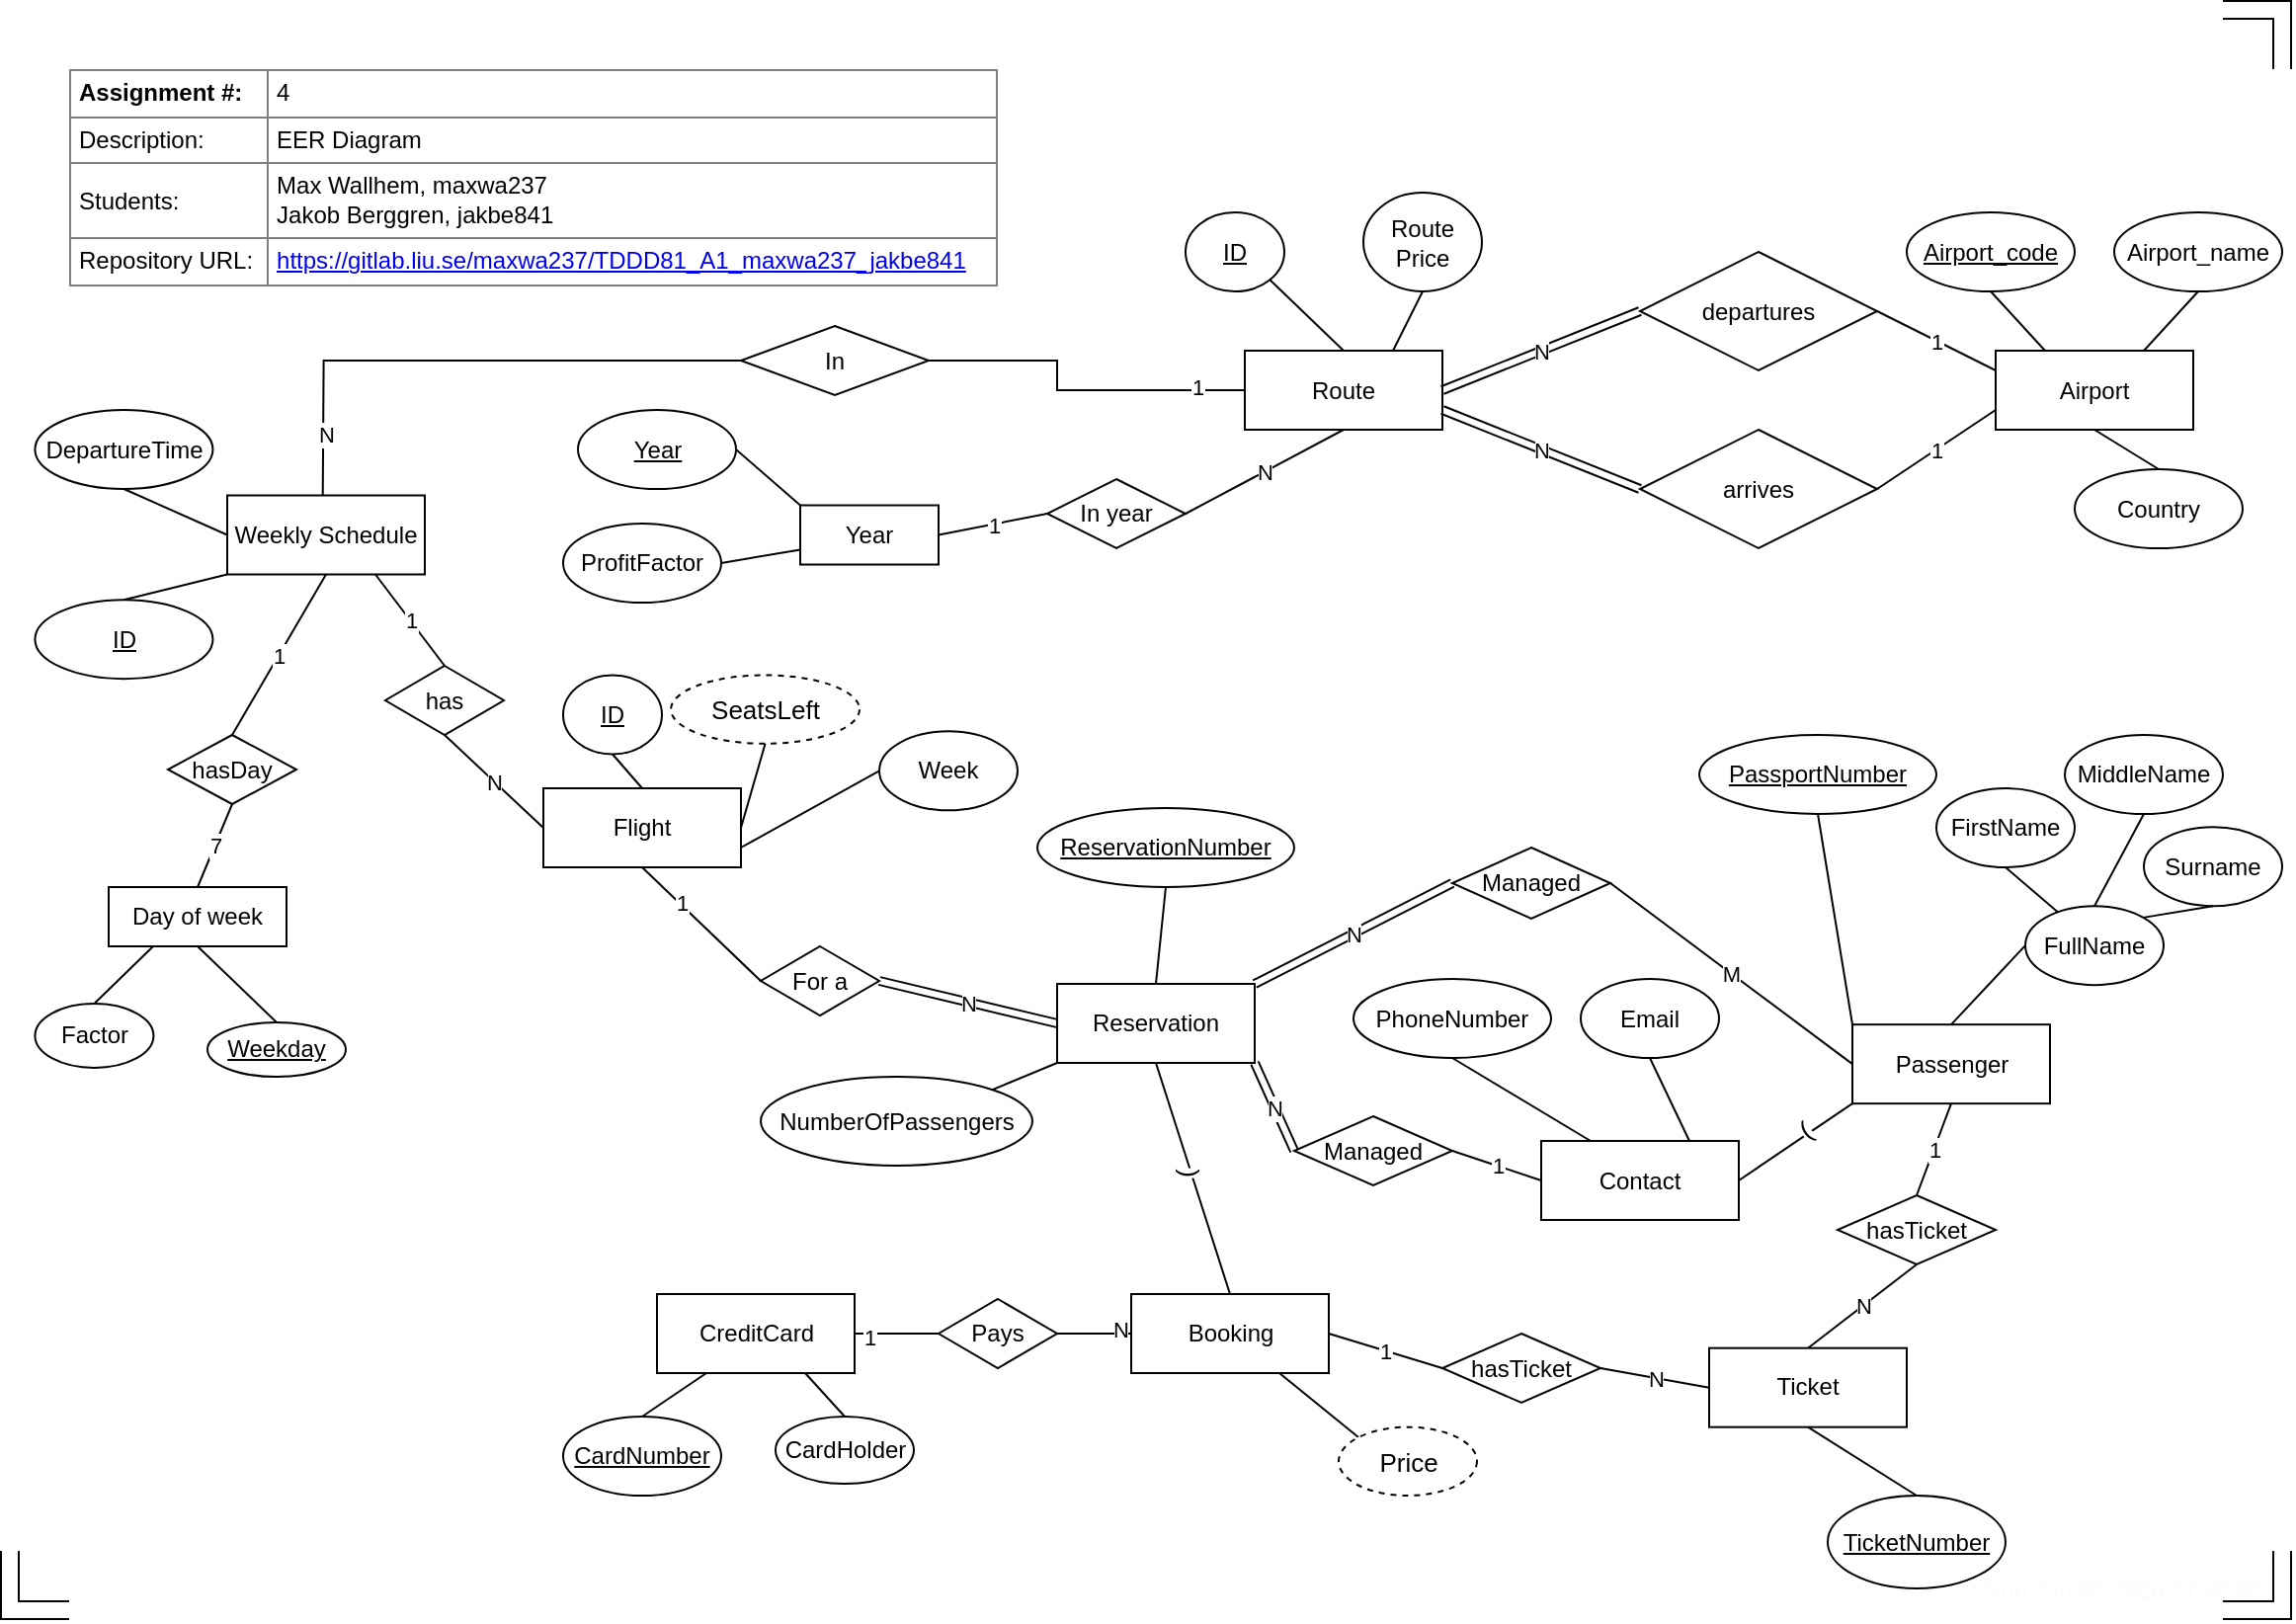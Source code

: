 <mxfile version="18.0.3" type="device" pages="2"><diagram id="l3PhLfIEEx4KEpYzrtBJ" name="EER Model"><mxGraphModel dx="946" dy="645" grid="1" gridSize="10" guides="1" tooltips="1" connect="1" arrows="1" fold="0" page="1" pageScale="1" pageWidth="1169" pageHeight="827" math="0" shadow="0"><root><mxCell id="0"/><mxCell id="1" parent="0"/><mxCell id="B59qE2EvhQR9CG80C_Uz-1" value="Route" style="whiteSpace=wrap;html=1;align=center;strokeColor=#000000;fillColor=#ffffff;" parent="1" vertex="1"><mxGeometry x="635" y="182.5" width="100" height="40" as="geometry"/></mxCell><mxCell id="OwQAKxwKD321GUWqosLK-7" style="rounded=0;orthogonalLoop=1;jettySize=auto;html=1;exitX=0.5;exitY=1;exitDx=0;exitDy=0;endArrow=none;endFill=0;strokeColor=#000000;entryX=0.25;entryY=0;entryDx=0;entryDy=0;" parent="1" source="ZnhcUBECRIdP1pH2-guP-1" target="mHYDOE-G1GOgi3rCi4Lx-1" edge="1"><mxGeometry relative="1" as="geometry"><mxPoint x="725.355" y="234.142" as="sourcePoint"/><mxPoint x="744.735" y="295.0" as="targetPoint"/></mxGeometry></mxCell><mxCell id="OwQAKxwKD321GUWqosLK-30" value="arrives" style="shape=rhombus;perimeter=rhombusPerimeter;whiteSpace=wrap;html=1;align=center;strokeColor=#000000;fillColor=#ffffff;" parent="1" vertex="1"><mxGeometry x="835" y="222.5" width="120" height="60" as="geometry"/></mxCell><mxCell id="OwQAKxwKD321GUWqosLK-33" style="edgeStyle=none;rounded=0;orthogonalLoop=1;jettySize=auto;html=1;exitX=0.5;exitY=1;exitDx=0;exitDy=0;entryX=0.75;entryY=0;entryDx=0;entryDy=0;endArrow=none;endFill=0;strokeColor=#000000;" parent="1" source="OwQAKxwKD321GUWqosLK-31" target="mHYDOE-G1GOgi3rCi4Lx-1" edge="1"><mxGeometry relative="1" as="geometry"><mxPoint x="773.1" y="294.96" as="targetPoint"/></mxGeometry></mxCell><mxCell id="OwQAKxwKD321GUWqosLK-31" value="Airport_name" style="ellipse;whiteSpace=wrap;html=1;align=center;strokeColor=#000000;fillColor=#ffffff;" parent="1" vertex="1"><mxGeometry x="1075" y="112.5" width="85" height="40" as="geometry"/></mxCell><UserObject label="%date{ddd mmm dd yyyy HH:MM:ss}%" placeholders="1" id="hCRLPxILE3BBqmNvxjHh-2"><mxCell style="text;html=1;align=center;verticalAlign=middle;whiteSpace=wrap;overflow=hidden;fontColor=#FCFCFC;movable=0;resizable=0;rotatable=0;deletable=0;editable=0;connectable=0;" parent="1" vertex="1"><mxGeometry x="1000" y="800" width="160" height="20" as="geometry"/></mxCell></UserObject><mxCell id="hCRLPxILE3BBqmNvxjHh-6" value="" style="shape=filledEdge;rounded=0;fixDash=1;endArrow=none;strokeWidth=10;fillColor=#ffffff;edgeStyle=orthogonalEdgeStyle;fontColor=#FCFCFC;" parent="1" edge="1"><mxGeometry width="60" height="40" relative="1" as="geometry"><mxPoint x="10" y="790" as="sourcePoint"/><mxPoint x="40" y="820" as="targetPoint"/><Array as="points"><mxPoint x="10" y="820"/></Array></mxGeometry></mxCell><mxCell id="hCRLPxILE3BBqmNvxjHh-7" value="" style="shape=filledEdge;rounded=0;fixDash=1;endArrow=none;strokeWidth=10;fillColor=#ffffff;edgeStyle=orthogonalEdgeStyle;fontColor=#FCFCFC;" parent="1" edge="1"><mxGeometry width="60" height="40" relative="1" as="geometry"><mxPoint x="1130" y="10" as="sourcePoint"/><mxPoint x="1160" y="40" as="targetPoint"/><Array as="points"><mxPoint x="1160" y="10"/></Array></mxGeometry></mxCell><mxCell id="hCRLPxILE3BBqmNvxjHh-8" value="" style="shape=filledEdge;rounded=0;fixDash=1;endArrow=none;strokeWidth=10;fillColor=#ffffff;edgeStyle=orthogonalEdgeStyle;fontColor=#FCFCFC;" parent="1" edge="1"><mxGeometry width="60" height="40" relative="1" as="geometry"><mxPoint x="1129.99" y="820" as="sourcePoint"/><mxPoint x="1159.99" y="790" as="targetPoint"/><Array as="points"><mxPoint x="1159.99" y="820"/></Array></mxGeometry></mxCell><mxCell id="ZnhcUBECRIdP1pH2-guP-1" value="&lt;u&gt;Airport_code&lt;/u&gt;" style="ellipse;whiteSpace=wrap;html=1;align=center;strokeColor=#000000;fillColor=#ffffff;fontColor=#000000;" parent="1" vertex="1"><mxGeometry x="970" y="112.5" width="85" height="40" as="geometry"/></mxCell><mxCell id="mHYDOE-G1GOgi3rCi4Lx-1" value="Airport" style="whiteSpace=wrap;html=1;align=center;strokeColor=#000000;fillColor=#ffffff;fontColor=#000000;" parent="1" vertex="1"><mxGeometry x="1015" y="182.5" width="100" height="40" as="geometry"/></mxCell><mxCell id="y965qQ1fruitPEUThN7S-1" value="departures" style="shape=rhombus;perimeter=rhombusPerimeter;whiteSpace=wrap;html=1;align=center;strokeColor=#000000;fillColor=#ffffff;fontColor=#000000;" parent="1" vertex="1"><mxGeometry x="835" y="132.5" width="120" height="60" as="geometry"/></mxCell><mxCell id="G0uIH_gqp1qF0tn33Elq-1" value="&lt;table border=&quot;1&quot; width=&quot;100%&quot; cellpadding=&quot;4&quot; style=&quot;width: 100% ; height: 100% ; border-collapse: collapse&quot;&gt;&lt;tbody&gt;&lt;tr&gt;&lt;th&gt;Assignment #:&lt;/th&gt;&lt;td&gt;4&lt;/td&gt;&lt;/tr&gt;&lt;tr&gt;&lt;td&gt;Description:&lt;/td&gt;&lt;td&gt;EER Diagram&lt;/td&gt;&lt;/tr&gt;&lt;tr&gt;&lt;td&gt;Students:&lt;/td&gt;&lt;td&gt;Max Wallhem, maxwa237&lt;br&gt;Jakob Berggren, jakbe841&lt;/td&gt;&lt;/tr&gt;&lt;tr&gt;&lt;td&gt;Repository URL:&lt;/td&gt;&lt;td&gt;&lt;a href=&quot;https://gitlab.liu.se/alial32/db&quot;&gt;https://gitlab.liu.se/maxwa237/TDDD81_A1_maxwa237_jakbe841&lt;/a&gt;&lt;br&gt;&lt;/td&gt;&lt;/tr&gt;&lt;/tbody&gt;&lt;/table&gt;" style="text;html=1;strokeColor=none;fillColor=none;overflow=fill;fontColor=#000000;" parent="1" vertex="1"><mxGeometry x="40" y="40" width="470" height="110" as="geometry"/></mxCell><mxCell id="G0uIH_gqp1qF0tn33Elq-4" value="" style="endArrow=none;html=1;rounded=0;endFill=0;exitX=1;exitY=0.75;exitDx=0;exitDy=0;entryX=0;entryY=0.5;entryDx=0;entryDy=0;shape=link;" parent="1" source="B59qE2EvhQR9CG80C_Uz-1" target="OwQAKxwKD321GUWqosLK-30" edge="1"><mxGeometry relative="1" as="geometry"><mxPoint x="560" y="470" as="sourcePoint"/><mxPoint x="720" y="470" as="targetPoint"/></mxGeometry></mxCell><mxCell id="G0uIH_gqp1qF0tn33Elq-5" value="N" style="edgeLabel;resizable=0;html=1;align=center;verticalAlign=middle;" parent="G0uIH_gqp1qF0tn33Elq-4" connectable="0" vertex="1"><mxGeometry relative="1" as="geometry"/></mxCell><mxCell id="G0uIH_gqp1qF0tn33Elq-8" value="" style="endArrow=none;html=1;rounded=0;endFill=0;exitX=1;exitY=0.5;exitDx=0;exitDy=0;entryX=0;entryY=0.5;entryDx=0;entryDy=0;shape=link;" parent="1" source="B59qE2EvhQR9CG80C_Uz-1" target="y965qQ1fruitPEUThN7S-1" edge="1"><mxGeometry relative="1" as="geometry"><mxPoint x="390" y="335" as="sourcePoint"/><mxPoint x="510" y="409" as="targetPoint"/></mxGeometry></mxCell><mxCell id="G0uIH_gqp1qF0tn33Elq-9" value="N" style="edgeLabel;resizable=0;html=1;align=center;verticalAlign=middle;" parent="G0uIH_gqp1qF0tn33Elq-8" connectable="0" vertex="1"><mxGeometry relative="1" as="geometry"/></mxCell><mxCell id="G0uIH_gqp1qF0tn33Elq-10" value="" style="endArrow=none;html=1;rounded=0;endFill=0;entryX=0;entryY=0.25;entryDx=0;entryDy=0;exitX=1;exitY=0.5;exitDx=0;exitDy=0;" parent="1" source="y965qQ1fruitPEUThN7S-1" target="mHYDOE-G1GOgi3rCi4Lx-1" edge="1"><mxGeometry relative="1" as="geometry"><mxPoint x="630" y="305" as="sourcePoint"/><mxPoint x="510" y="315" as="targetPoint"/></mxGeometry></mxCell><mxCell id="G0uIH_gqp1qF0tn33Elq-11" value="1" style="edgeLabel;resizable=0;html=1;align=center;verticalAlign=middle;" parent="G0uIH_gqp1qF0tn33Elq-10" connectable="0" vertex="1"><mxGeometry relative="1" as="geometry"/></mxCell><mxCell id="G0uIH_gqp1qF0tn33Elq-12" value="" style="endArrow=none;html=1;rounded=0;endFill=0;exitX=1;exitY=0.5;exitDx=0;exitDy=0;entryX=0;entryY=0.75;entryDx=0;entryDy=0;" parent="1" source="OwQAKxwKD321GUWqosLK-30" target="mHYDOE-G1GOgi3rCi4Lx-1" edge="1"><mxGeometry relative="1" as="geometry"><mxPoint x="400" y="335" as="sourcePoint"/><mxPoint x="520" y="325" as="targetPoint"/></mxGeometry></mxCell><mxCell id="G0uIH_gqp1qF0tn33Elq-13" value="1" style="edgeLabel;resizable=0;html=1;align=center;verticalAlign=middle;" parent="G0uIH_gqp1qF0tn33Elq-12" connectable="0" vertex="1"><mxGeometry relative="1" as="geometry"/></mxCell><mxCell id="G0uIH_gqp1qF0tn33Elq-15" value="Flight" style="whiteSpace=wrap;html=1;align=center;strokeColor=#000000;fillColor=#ffffff;" parent="1" vertex="1"><mxGeometry x="280" y="404" width="100" height="40" as="geometry"/></mxCell><mxCell id="G0uIH_gqp1qF0tn33Elq-16" value="&lt;u&gt;ID&lt;/u&gt;" style="ellipse;whiteSpace=wrap;html=1;align=center;strokeColor=#000000;fillColor=#ffffff;fontColor=#000000;" parent="1" vertex="1"><mxGeometry x="290.0" y="346.74" width="50" height="40" as="geometry"/></mxCell><mxCell id="G0uIH_gqp1qF0tn33Elq-17" style="rounded=0;orthogonalLoop=1;jettySize=auto;html=1;exitX=0.5;exitY=1;exitDx=0;exitDy=0;endArrow=none;endFill=0;strokeColor=#000000;entryX=0.5;entryY=0;entryDx=0;entryDy=0;" parent="1" source="G0uIH_gqp1qF0tn33Elq-16" target="G0uIH_gqp1qF0tn33Elq-15" edge="1"><mxGeometry relative="1" as="geometry"><mxPoint x="780" y="260" as="sourcePoint"/><mxPoint x="720" y="270" as="targetPoint"/><Array as="points"/></mxGeometry></mxCell><mxCell id="G0uIH_gqp1qF0tn33Elq-20" value="has" style="shape=rhombus;perimeter=rhombusPerimeter;whiteSpace=wrap;html=1;align=center;strokeColor=#000000;fillColor=#ffffff;fontColor=#000000;" parent="1" vertex="1"><mxGeometry x="200" y="342.0" width="60" height="35" as="geometry"/></mxCell><mxCell id="G0uIH_gqp1qF0tn33Elq-21" value="" style="endArrow=none;html=1;rounded=0;endFill=0;entryX=0.75;entryY=1;entryDx=0;entryDy=0;exitX=0.5;exitY=0;exitDx=0;exitDy=0;" parent="1" source="G0uIH_gqp1qF0tn33Elq-20" target="1i_ELkJG7uls0jbEa6Ha-1" edge="1"><mxGeometry relative="1" as="geometry"><mxPoint x="630" y="315" as="sourcePoint"/><mxPoint x="218.23" y="298.25" as="targetPoint"/></mxGeometry></mxCell><mxCell id="G0uIH_gqp1qF0tn33Elq-22" value="1" style="edgeLabel;resizable=0;html=1;align=center;verticalAlign=middle;" parent="G0uIH_gqp1qF0tn33Elq-21" connectable="0" vertex="1"><mxGeometry relative="1" as="geometry"/></mxCell><mxCell id="G0uIH_gqp1qF0tn33Elq-23" value="" style="endArrow=none;html=1;rounded=0;endFill=0;entryX=0;entryY=0.5;entryDx=0;entryDy=0;exitX=0.5;exitY=1;exitDx=0;exitDy=0;" parent="1" source="G0uIH_gqp1qF0tn33Elq-20" target="G0uIH_gqp1qF0tn33Elq-15" edge="1"><mxGeometry relative="1" as="geometry"><mxPoint x="280" y="375" as="sourcePoint"/><mxPoint x="290" y="325" as="targetPoint"/></mxGeometry></mxCell><mxCell id="G0uIH_gqp1qF0tn33Elq-24" value="N" style="edgeLabel;resizable=0;html=1;align=center;verticalAlign=middle;" parent="G0uIH_gqp1qF0tn33Elq-23" connectable="0" vertex="1"><mxGeometry relative="1" as="geometry"/></mxCell><mxCell id="G0uIH_gqp1qF0tn33Elq-27" value="Day of week" style="whiteSpace=wrap;html=1;align=center;strokeColor=#000000;fillColor=#ffffff;" parent="1" vertex="1"><mxGeometry x="60" y="454.0" width="90" height="30" as="geometry"/></mxCell><mxCell id="G0uIH_gqp1qF0tn33Elq-28" value="hasDay" style="shape=rhombus;perimeter=rhombusPerimeter;whiteSpace=wrap;html=1;align=center;strokeColor=#000000;fillColor=#ffffff;fontColor=#000000;" parent="1" vertex="1"><mxGeometry x="90" y="377.0" width="65" height="35" as="geometry"/></mxCell><mxCell id="G0uIH_gqp1qF0tn33Elq-29" value="" style="endArrow=none;html=1;rounded=0;endFill=0;entryX=0.5;entryY=0;entryDx=0;entryDy=0;exitX=0.5;exitY=1;exitDx=0;exitDy=0;" parent="1" source="G0uIH_gqp1qF0tn33Elq-28" target="G0uIH_gqp1qF0tn33Elq-27" edge="1"><mxGeometry relative="1" as="geometry"><mxPoint x="630" y="315" as="sourcePoint"/><mxPoint x="330" y="330" as="targetPoint"/></mxGeometry></mxCell><mxCell id="G0uIH_gqp1qF0tn33Elq-30" value="7" style="edgeLabel;resizable=0;html=1;align=center;verticalAlign=middle;" parent="G0uIH_gqp1qF0tn33Elq-29" connectable="0" vertex="1"><mxGeometry relative="1" as="geometry"/></mxCell><mxCell id="G0uIH_gqp1qF0tn33Elq-31" value="" style="endArrow=none;html=1;rounded=0;endFill=0;entryX=0.5;entryY=1;entryDx=0;entryDy=0;exitX=0.5;exitY=0;exitDx=0;exitDy=0;" parent="1" source="G0uIH_gqp1qF0tn33Elq-28" edge="1" target="1i_ELkJG7uls0jbEa6Ha-1"><mxGeometry relative="1" as="geometry"><mxPoint x="280" y="375" as="sourcePoint"/><mxPoint x="218.23" y="278.25" as="targetPoint"/></mxGeometry></mxCell><mxCell id="G0uIH_gqp1qF0tn33Elq-32" value="1" style="edgeLabel;resizable=0;html=1;align=center;verticalAlign=middle;" parent="G0uIH_gqp1qF0tn33Elq-31" connectable="0" vertex="1"><mxGeometry relative="1" as="geometry"/></mxCell><mxCell id="G0uIH_gqp1qF0tn33Elq-33" value="Year" style="whiteSpace=wrap;html=1;align=center;strokeColor=#000000;fillColor=#ffffff;" parent="1" vertex="1"><mxGeometry x="410" y="260.75" width="70" height="30" as="geometry"/></mxCell><mxCell id="G0uIH_gqp1qF0tn33Elq-39" value="" style="endArrow=none;html=1;rounded=0;endFill=0;entryX=0.5;entryY=1;entryDx=0;entryDy=0;exitX=1;exitY=0.5;exitDx=0;exitDy=0;" parent="1" source="1i_ELkJG7uls0jbEa6Ha-4" target="B59qE2EvhQR9CG80C_Uz-1" edge="1"><mxGeometry relative="1" as="geometry"><mxPoint x="168.34" y="333" as="sourcePoint"/><mxPoint x="168.34" y="298.25" as="targetPoint"/></mxGeometry></mxCell><mxCell id="G0uIH_gqp1qF0tn33Elq-40" value="N" style="edgeLabel;resizable=0;html=1;align=center;verticalAlign=middle;" parent="G0uIH_gqp1qF0tn33Elq-39" connectable="0" vertex="1"><mxGeometry relative="1" as="geometry"/></mxCell><mxCell id="G0uIH_gqp1qF0tn33Elq-41" value="" style="endArrow=none;html=1;rounded=0;endFill=0;entryX=0;entryY=0.5;entryDx=0;entryDy=0;exitX=1;exitY=0.5;exitDx=0;exitDy=0;" parent="1" source="G0uIH_gqp1qF0tn33Elq-33" target="1i_ELkJG7uls0jbEa6Ha-4" edge="1"><mxGeometry relative="1" as="geometry"><mxPoint x="250" y="307.5" as="sourcePoint"/><mxPoint x="168.34" y="377" as="targetPoint"/></mxGeometry></mxCell><mxCell id="G0uIH_gqp1qF0tn33Elq-42" value="1" style="edgeLabel;resizable=0;html=1;align=center;verticalAlign=middle;" parent="G0uIH_gqp1qF0tn33Elq-41" connectable="0" vertex="1"><mxGeometry relative="1" as="geometry"/></mxCell><mxCell id="G0uIH_gqp1qF0tn33Elq-49" value="Passenger" style="whiteSpace=wrap;html=1;align=center;strokeColor=#000000;fillColor=#ffffff;" parent="1" vertex="1"><mxGeometry x="942.5" y="523.58" width="100" height="40" as="geometry"/></mxCell><mxCell id="G0uIH_gqp1qF0tn33Elq-50" value="&lt;u&gt;PassportNumber&lt;/u&gt;" style="ellipse;whiteSpace=wrap;html=1;align=center;strokeColor=#000000;fillColor=#ffffff;fontColor=#000000;" parent="1" vertex="1"><mxGeometry x="865" y="377" width="120" height="40" as="geometry"/></mxCell><mxCell id="G0uIH_gqp1qF0tn33Elq-51" style="rounded=0;orthogonalLoop=1;jettySize=auto;html=1;exitX=0.5;exitY=1;exitDx=0;exitDy=0;endArrow=none;endFill=0;strokeColor=#000000;entryX=0;entryY=0;entryDx=0;entryDy=0;" parent="1" source="G0uIH_gqp1qF0tn33Elq-50" target="G0uIH_gqp1qF0tn33Elq-49" edge="1"><mxGeometry relative="1" as="geometry"><mxPoint x="1025" y="70" as="sourcePoint"/><mxPoint x="980" y="280" as="targetPoint"/><Array as="points"/></mxGeometry></mxCell><mxCell id="G0uIH_gqp1qF0tn33Elq-52" style="edgeStyle=none;rounded=0;orthogonalLoop=1;jettySize=auto;html=1;exitX=0.5;exitY=1;exitDx=0;exitDy=0;entryX=0.249;entryY=0.099;entryDx=0;entryDy=0;endArrow=none;endFill=0;strokeColor=#000000;entryPerimeter=0;" parent="1" source="G0uIH_gqp1qF0tn33Elq-53" target="G0uIH_gqp1qF0tn33Elq-58" edge="1"><mxGeometry relative="1" as="geometry"><mxPoint x="985" y="340" as="targetPoint"/></mxGeometry></mxCell><mxCell id="G0uIH_gqp1qF0tn33Elq-53" value="FirstName" style="ellipse;whiteSpace=wrap;html=1;align=center;strokeColor=#000000;fillColor=#ffffff;" parent="1" vertex="1"><mxGeometry x="985" y="404" width="70" height="40" as="geometry"/></mxCell><mxCell id="G0uIH_gqp1qF0tn33Elq-55" value="Surname" style="ellipse;whiteSpace=wrap;html=1;align=center;strokeColor=#000000;fillColor=#ffffff;" parent="1" vertex="1"><mxGeometry x="1090" y="423.58" width="70" height="40" as="geometry"/></mxCell><mxCell id="G0uIH_gqp1qF0tn33Elq-56" style="edgeStyle=none;rounded=0;orthogonalLoop=1;jettySize=auto;html=1;exitX=0.5;exitY=1;exitDx=0;exitDy=0;entryX=0.5;entryY=0;entryDx=0;entryDy=0;endArrow=none;endFill=0;strokeColor=#000000;" parent="1" source="G0uIH_gqp1qF0tn33Elq-57" target="G0uIH_gqp1qF0tn33Elq-58" edge="1"><mxGeometry relative="1" as="geometry"><mxPoint x="1075" y="449" as="targetPoint"/></mxGeometry></mxCell><mxCell id="G0uIH_gqp1qF0tn33Elq-58" value="FullName" style="ellipse;whiteSpace=wrap;html=1;align=center;strokeColor=#000000;fillColor=#ffffff;" parent="1" vertex="1"><mxGeometry x="1030" y="463.58" width="70" height="40" as="geometry"/></mxCell><mxCell id="G0uIH_gqp1qF0tn33Elq-59" style="edgeStyle=none;rounded=0;orthogonalLoop=1;jettySize=auto;html=1;entryX=0;entryY=0.5;entryDx=0;entryDy=0;endArrow=none;endFill=0;strokeColor=#000000;exitX=0.5;exitY=0;exitDx=0;exitDy=0;" parent="1" source="G0uIH_gqp1qF0tn33Elq-49" target="G0uIH_gqp1qF0tn33Elq-58" edge="1"><mxGeometry relative="1" as="geometry"><mxPoint x="977.43" y="402.46" as="targetPoint"/><mxPoint x="910" y="450" as="sourcePoint"/></mxGeometry></mxCell><mxCell id="G0uIH_gqp1qF0tn33Elq-57" value="MiddleName" style="ellipse;whiteSpace=wrap;html=1;align=center;strokeColor=#000000;fillColor=#ffffff;" parent="1" vertex="1"><mxGeometry x="1050" y="377" width="80" height="40" as="geometry"/></mxCell><mxCell id="G0uIH_gqp1qF0tn33Elq-60" value="" style="edgeStyle=none;rounded=0;orthogonalLoop=1;jettySize=auto;html=1;exitX=0.5;exitY=1;exitDx=0;exitDy=0;entryX=1;entryY=0;entryDx=0;entryDy=0;endArrow=none;endFill=0;strokeColor=#000000;" parent="1" source="G0uIH_gqp1qF0tn33Elq-55" target="G0uIH_gqp1qF0tn33Elq-58" edge="1"><mxGeometry relative="1" as="geometry"><mxPoint x="1009.749" y="394.358" as="targetPoint"/><mxPoint x="1085" y="260" as="sourcePoint"/></mxGeometry></mxCell><mxCell id="G0uIH_gqp1qF0tn33Elq-61" value="Booking" style="whiteSpace=wrap;html=1;align=center;strokeColor=#000000;fillColor=#ffffff;" parent="1" vertex="1"><mxGeometry x="577.5" y="660" width="100" height="40" as="geometry"/></mxCell><mxCell id="G0uIH_gqp1qF0tn33Elq-73" value="Email" style="ellipse;whiteSpace=wrap;html=1;align=center;strokeColor=#000000;fillColor=#ffffff;" parent="1" vertex="1"><mxGeometry x="805" y="500.5" width="70" height="40" as="geometry"/></mxCell><mxCell id="G0uIH_gqp1qF0tn33Elq-74" style="edgeStyle=none;rounded=0;orthogonalLoop=1;jettySize=auto;html=1;exitX=0.5;exitY=1;exitDx=0;exitDy=0;entryX=0.25;entryY=0;entryDx=0;entryDy=0;endArrow=none;endFill=0;strokeColor=#000000;" parent="1" source="G0uIH_gqp1qF0tn33Elq-75" target="G0uIH_gqp1qF0tn33Elq-129" edge="1"><mxGeometry relative="1" as="geometry"><mxPoint x="725" y="372.25" as="targetPoint"/></mxGeometry></mxCell><mxCell id="G0uIH_gqp1qF0tn33Elq-75" value="PhoneNumber" style="ellipse;whiteSpace=wrap;html=1;align=center;strokeColor=#000000;fillColor=#ffffff;" parent="1" vertex="1"><mxGeometry x="690" y="500.5" width="100" height="40" as="geometry"/></mxCell><mxCell id="G0uIH_gqp1qF0tn33Elq-76" value="" style="edgeStyle=none;rounded=0;orthogonalLoop=1;jettySize=auto;html=1;exitX=0.5;exitY=1;exitDx=0;exitDy=0;entryX=0.75;entryY=0;entryDx=0;entryDy=0;endArrow=none;endFill=0;strokeColor=#000000;" parent="1" source="G0uIH_gqp1qF0tn33Elq-73" target="G0uIH_gqp1qF0tn33Elq-129" edge="1"><mxGeometry relative="1" as="geometry"><mxPoint x="775" y="372.25" as="targetPoint"/><mxPoint x="795" y="307.5" as="sourcePoint"/></mxGeometry></mxCell><mxCell id="G0uIH_gqp1qF0tn33Elq-81" value="" style="endArrow=none;html=1;rounded=0;endFill=0;entryX=1;entryY=0.5;entryDx=0;entryDy=0;exitX=0;exitY=1;exitDx=0;exitDy=0;" parent="1" source="G0uIH_gqp1qF0tn33Elq-49" target="G0uIH_gqp1qF0tn33Elq-129" edge="1"><mxGeometry relative="1" as="geometry"><mxPoint x="1020" y="672.5" as="sourcePoint"/><mxPoint x="800" y="381" as="targetPoint"/></mxGeometry></mxCell><mxCell id="G0uIH_gqp1qF0tn33Elq-130" value="(" style="edgeLabel;html=1;align=center;verticalAlign=middle;resizable=0;points=[];fontSize=13;rotation=-35;" parent="G0uIH_gqp1qF0tn33Elq-81" vertex="1" connectable="0"><mxGeometry x="-0.191" y="-3" relative="1" as="geometry"><mxPoint as="offset"/></mxGeometry></mxCell><mxCell id="G0uIH_gqp1qF0tn33Elq-83" value="CreditCard" style="whiteSpace=wrap;html=1;align=center;strokeColor=#000000;fillColor=#ffffff;" parent="1" vertex="1"><mxGeometry x="337.5" y="660" width="100" height="40" as="geometry"/></mxCell><mxCell id="G0uIH_gqp1qF0tn33Elq-84" value="&lt;u&gt;CardNumber&lt;/u&gt;" style="ellipse;whiteSpace=wrap;html=1;align=center;strokeColor=#000000;fillColor=#ffffff;" parent="1" vertex="1"><mxGeometry x="290" y="722" width="80" height="40" as="geometry"/></mxCell><mxCell id="G0uIH_gqp1qF0tn33Elq-85" value="" style="edgeStyle=none;rounded=0;orthogonalLoop=1;jettySize=auto;html=1;exitX=0.5;exitY=0;exitDx=0;exitDy=0;entryX=0.25;entryY=1;entryDx=0;entryDy=0;endArrow=none;endFill=0;strokeColor=#000000;" parent="1" source="G0uIH_gqp1qF0tn33Elq-84" target="G0uIH_gqp1qF0tn33Elq-83" edge="1"><mxGeometry relative="1" as="geometry"><mxPoint x="430" y="599" as="targetPoint"/><mxPoint x="422.5" y="514" as="sourcePoint"/></mxGeometry></mxCell><mxCell id="G0uIH_gqp1qF0tn33Elq-86" value="CardHolder" style="ellipse;whiteSpace=wrap;html=1;align=center;strokeColor=#000000;fillColor=#ffffff;" parent="1" vertex="1"><mxGeometry x="397.5" y="722" width="70" height="34" as="geometry"/></mxCell><mxCell id="G0uIH_gqp1qF0tn33Elq-87" value="" style="edgeStyle=none;rounded=0;orthogonalLoop=1;jettySize=auto;html=1;exitX=0.5;exitY=0;exitDx=0;exitDy=0;endArrow=none;endFill=0;strokeColor=#000000;entryX=0.75;entryY=1;entryDx=0;entryDy=0;" parent="1" source="G0uIH_gqp1qF0tn33Elq-86" target="G0uIH_gqp1qF0tn33Elq-83" edge="1"><mxGeometry relative="1" as="geometry"><mxPoint x="410" y="600" as="targetPoint"/><mxPoint x="360" y="513.5" as="sourcePoint"/></mxGeometry></mxCell><mxCell id="G0uIH_gqp1qF0tn33Elq-88" value="Pays" style="shape=rhombus;perimeter=rhombusPerimeter;whiteSpace=wrap;html=1;align=center;strokeColor=#000000;fillColor=#ffffff;fontColor=#000000;" parent="1" vertex="1"><mxGeometry x="480" y="662.5" width="60" height="35" as="geometry"/></mxCell><mxCell id="G0uIH_gqp1qF0tn33Elq-95" value="&lt;u&gt;TicketNumber&lt;/u&gt;" style="ellipse;whiteSpace=wrap;html=1;align=center;strokeColor=#000000;fillColor=#ffffff;fontColor=#000000;" parent="1" vertex="1"><mxGeometry x="930" y="762" width="90" height="47" as="geometry"/></mxCell><mxCell id="G0uIH_gqp1qF0tn33Elq-97" value="hasTicket" style="shape=rhombus;perimeter=rhombusPerimeter;whiteSpace=wrap;html=1;align=center;strokeColor=#000000;fillColor=#ffffff;fontColor=#000000;" parent="1" vertex="1"><mxGeometry x="935" y="610" width="80" height="35" as="geometry"/></mxCell><mxCell id="G0uIH_gqp1qF0tn33Elq-98" value="" style="endArrow=none;html=1;rounded=0;endFill=0;entryX=0.5;entryY=0;entryDx=0;entryDy=0;exitX=0.5;exitY=1;exitDx=0;exitDy=0;" parent="1" source="G0uIH_gqp1qF0tn33Elq-97" target="tyRraufE9XeaqkKpGRLu-2" edge="1"><mxGeometry relative="1" as="geometry"><mxPoint x="710" y="391" as="sourcePoint"/><mxPoint x="640" y="404.0" as="targetPoint"/></mxGeometry></mxCell><mxCell id="G0uIH_gqp1qF0tn33Elq-99" value="N" style="edgeLabel;resizable=0;html=1;align=center;verticalAlign=middle;" parent="G0uIH_gqp1qF0tn33Elq-98" connectable="0" vertex="1"><mxGeometry relative="1" as="geometry"/></mxCell><mxCell id="G0uIH_gqp1qF0tn33Elq-100" value="1&lt;br&gt;" style="endArrow=none;html=1;rounded=0;endFill=0;entryX=0.5;entryY=0;entryDx=0;entryDy=0;exitX=0.5;exitY=1;exitDx=0;exitDy=0;" parent="1" source="G0uIH_gqp1qF0tn33Elq-49" target="G0uIH_gqp1qF0tn33Elq-97" edge="1"><mxGeometry relative="1" as="geometry"><mxPoint x="690" y="447.5" as="sourcePoint"/><mxPoint x="640" y="414.0" as="targetPoint"/><Array as="points"/></mxGeometry></mxCell><mxCell id="G0uIH_gqp1qF0tn33Elq-102" value="Factor" style="ellipse;whiteSpace=wrap;html=1;align=center;strokeColor=#000000;fillColor=#ffffff;" parent="1" vertex="1"><mxGeometry x="22.72" y="513" width="60" height="32.5" as="geometry"/></mxCell><mxCell id="G0uIH_gqp1qF0tn33Elq-103" value="" style="edgeStyle=none;rounded=0;orthogonalLoop=1;jettySize=auto;html=1;exitX=0.5;exitY=0;exitDx=0;exitDy=0;entryX=0.25;entryY=1;entryDx=0;entryDy=0;endArrow=none;endFill=0;strokeColor=#000000;" parent="1" source="G0uIH_gqp1qF0tn33Elq-102" target="G0uIH_gqp1qF0tn33Elq-27" edge="1"><mxGeometry relative="1" as="geometry"><mxPoint x="375" y="460" as="targetPoint"/><mxPoint x="360" y="413.5" as="sourcePoint"/></mxGeometry></mxCell><mxCell id="G0uIH_gqp1qF0tn33Elq-104" value="&lt;u&gt;Weekday&lt;/u&gt;" style="ellipse;whiteSpace=wrap;html=1;align=center;strokeColor=#000000;fillColor=#ffffff;" parent="1" vertex="1"><mxGeometry x="110" y="522.5" width="70" height="27.5" as="geometry"/></mxCell><mxCell id="G0uIH_gqp1qF0tn33Elq-105" value="" style="edgeStyle=none;rounded=0;orthogonalLoop=1;jettySize=auto;html=1;exitX=0.5;exitY=0;exitDx=0;exitDy=0;entryX=0.5;entryY=1;entryDx=0;entryDy=0;endArrow=none;endFill=0;strokeColor=#000000;" parent="1" source="G0uIH_gqp1qF0tn33Elq-104" target="G0uIH_gqp1qF0tn33Elq-27" edge="1"><mxGeometry relative="1" as="geometry"><mxPoint x="395" y="305" as="targetPoint"/><mxPoint x="380" y="282.5" as="sourcePoint"/></mxGeometry></mxCell><mxCell id="G0uIH_gqp1qF0tn33Elq-106" value="&lt;u&gt;Year&lt;/u&gt;" style="ellipse;whiteSpace=wrap;html=1;align=center;strokeColor=#000000;fillColor=#ffffff;" parent="1" vertex="1"><mxGeometry x="297.5" y="212.5" width="80" height="40" as="geometry"/></mxCell><mxCell id="G0uIH_gqp1qF0tn33Elq-111" value="ProfitFactor" style="ellipse;whiteSpace=wrap;html=1;align=center;strokeColor=#000000;fillColor=#ffffff;" parent="1" vertex="1"><mxGeometry x="290" y="270" width="80" height="40" as="geometry"/></mxCell><mxCell id="G0uIH_gqp1qF0tn33Elq-113" value="" style="edgeStyle=none;rounded=0;orthogonalLoop=1;jettySize=auto;html=1;exitX=1;exitY=0.5;exitDx=0;exitDy=0;entryX=0;entryY=0.75;entryDx=0;entryDy=0;endArrow=none;endFill=0;strokeColor=#000000;" parent="1" source="G0uIH_gqp1qF0tn33Elq-111" target="G0uIH_gqp1qF0tn33Elq-33" edge="1"><mxGeometry relative="1" as="geometry"><mxPoint x="375" y="460" as="targetPoint"/><mxPoint x="360" y="413.5" as="sourcePoint"/></mxGeometry></mxCell><mxCell id="G0uIH_gqp1qF0tn33Elq-115" style="edgeStyle=orthogonalEdgeStyle;rounded=0;orthogonalLoop=1;jettySize=auto;html=1;entryX=0;entryY=0.5;entryDx=0;entryDy=0;fontSize=14;endArrow=none;endFill=0;exitX=1;exitY=0.5;exitDx=0;exitDy=0;" parent="1" source="G0uIH_gqp1qF0tn33Elq-114" target="B59qE2EvhQR9CG80C_Uz-1" edge="1"><mxGeometry relative="1" as="geometry"><Array as="points"><mxPoint x="540" y="188"/><mxPoint x="540" y="203"/></Array></mxGeometry></mxCell><mxCell id="Tbsj50exGE-9CTIRfny6-13" value="1" style="edgeLabel;html=1;align=center;verticalAlign=middle;resizable=0;points=[];" parent="G0uIH_gqp1qF0tn33Elq-115" vertex="1" connectable="0"><mxGeometry x="0.725" y="2" relative="1" as="geometry"><mxPoint as="offset"/></mxGeometry></mxCell><mxCell id="G0uIH_gqp1qF0tn33Elq-116" style="edgeStyle=orthogonalEdgeStyle;rounded=0;orthogonalLoop=1;jettySize=auto;html=1;entryX=0.5;entryY=0;entryDx=0;entryDy=0;fontSize=14;endArrow=none;endFill=0;" parent="1" source="G0uIH_gqp1qF0tn33Elq-114" edge="1"><mxGeometry relative="1" as="geometry"><mxPoint x="168.34" y="258.25" as="targetPoint"/></mxGeometry></mxCell><mxCell id="Tbsj50exGE-9CTIRfny6-14" value="N" style="edgeLabel;html=1;align=center;verticalAlign=middle;resizable=0;points=[];" parent="G0uIH_gqp1qF0tn33Elq-116" vertex="1" connectable="0"><mxGeometry x="0.755" y="1" relative="1" as="geometry"><mxPoint y="1" as="offset"/></mxGeometry></mxCell><mxCell id="G0uIH_gqp1qF0tn33Elq-114" value="In" style="shape=rhombus;perimeter=rhombusPerimeter;whiteSpace=wrap;html=1;align=center;strokeColor=#000000;fillColor=#ffffff;fontColor=#000000;" parent="1" vertex="1"><mxGeometry x="380" y="170" width="95" height="35" as="geometry"/></mxCell><mxCell id="G0uIH_gqp1qF0tn33Elq-117" value="DepartureTime" style="ellipse;whiteSpace=wrap;html=1;align=center;strokeColor=#000000;fillColor=#ffffff;" parent="1" vertex="1"><mxGeometry x="22.72" y="212.5" width="90" height="40" as="geometry"/></mxCell><mxCell id="G0uIH_gqp1qF0tn33Elq-125" value="" style="edgeStyle=none;rounded=0;orthogonalLoop=1;jettySize=auto;html=1;exitX=0;exitY=1;exitDx=0;exitDy=0;endArrow=none;endFill=0;strokeColor=#000000;entryX=0.5;entryY=0;entryDx=0;entryDy=0;" parent="1" source="1i_ELkJG7uls0jbEa6Ha-1" target="1i_ELkJG7uls0jbEa6Ha-2" edge="1"><mxGeometry relative="1" as="geometry"><mxPoint x="67.725" y="298.25" as="targetPoint"/><mxPoint x="118.45" y="288.25" as="sourcePoint"/></mxGeometry></mxCell><mxCell id="G0uIH_gqp1qF0tn33Elq-129" value="Contact" style="whiteSpace=wrap;html=1;align=center;strokeColor=#000000;fillColor=#ffffff;" parent="1" vertex="1"><mxGeometry x="785" y="582.5" width="100" height="40" as="geometry"/></mxCell><mxCell id="G0uIH_gqp1qF0tn33Elq-131" value="Managed" style="shape=rhombus;perimeter=rhombusPerimeter;whiteSpace=wrap;html=1;align=center;strokeColor=#000000;fillColor=#ffffff;fontColor=#000000;" parent="1" vertex="1"><mxGeometry x="660" y="570" width="80" height="35" as="geometry"/></mxCell><mxCell id="G0uIH_gqp1qF0tn33Elq-134" value="&lt;font style=&quot;font-size: 13px&quot;&gt;SeatsLeft&lt;/font&gt;" style="ellipse;whiteSpace=wrap;html=1;align=center;dashed=1;shadow=0;gradientColor=none;fontSize=7;" parent="1" vertex="1"><mxGeometry x="344.55" y="346.74" width="95.45" height="34.66" as="geometry"/></mxCell><mxCell id="G0uIH_gqp1qF0tn33Elq-135" style="rounded=0;orthogonalLoop=1;jettySize=auto;html=1;exitX=0.5;exitY=1;exitDx=0;exitDy=0;endArrow=none;endFill=0;strokeColor=#000000;entryX=1;entryY=0.5;entryDx=0;entryDy=0;" parent="1" source="G0uIH_gqp1qF0tn33Elq-134" target="G0uIH_gqp1qF0tn33Elq-15" edge="1"><mxGeometry relative="1" as="geometry"><mxPoint x="565" y="180" as="sourcePoint"/><mxPoint x="530" y="200" as="targetPoint"/><Array as="points"/></mxGeometry></mxCell><mxCell id="G0uIH_gqp1qF0tn33Elq-137" value="" style="edgeStyle=none;rounded=0;orthogonalLoop=1;jettySize=auto;html=1;exitX=0.5;exitY=0;exitDx=0;exitDy=0;entryX=0.5;entryY=1;entryDx=0;entryDy=0;endArrow=none;endFill=0;strokeColor=#000000;" parent="1" source="u-7mBOEgGEUtHLA0y8K8-1" target="u-7mBOEgGEUtHLA0y8K8-7" edge="1"><mxGeometry relative="1" as="geometry"><mxPoint x="575" y="550" as="targetPoint"/><mxPoint x="360" y="413.5" as="sourcePoint"/></mxGeometry></mxCell><mxCell id="G0uIH_gqp1qF0tn33Elq-139" value="" style="edgeStyle=none;rounded=0;orthogonalLoop=1;jettySize=auto;html=1;exitX=0.75;exitY=1;exitDx=0;exitDy=0;entryX=0;entryY=0;entryDx=0;entryDy=0;endArrow=none;endFill=0;strokeColor=#000000;" parent="1" source="G0uIH_gqp1qF0tn33Elq-61" target="u-7mBOEgGEUtHLA0y8K8-18" edge="1"><mxGeometry relative="1" as="geometry"><mxPoint x="660" y="561" as="targetPoint"/><mxPoint x="590" y="424" as="sourcePoint"/></mxGeometry></mxCell><mxCell id="Tbsj50exGE-9CTIRfny6-4" value="&lt;u&gt;ID&lt;/u&gt;" style="ellipse;whiteSpace=wrap;html=1;align=center;strokeColor=#000000;fillColor=#ffffff;fontColor=#000000;" parent="1" vertex="1"><mxGeometry x="605" y="112.5" width="50" height="40" as="geometry"/></mxCell><mxCell id="Tbsj50exGE-9CTIRfny6-5" style="rounded=0;orthogonalLoop=1;jettySize=auto;html=1;exitX=0.5;exitY=0;exitDx=0;exitDy=0;endArrow=none;endFill=0;strokeColor=#000000;entryX=1;entryY=1;entryDx=0;entryDy=0;" parent="1" source="B59qE2EvhQR9CG80C_Uz-1" target="Tbsj50exGE-9CTIRfny6-4" edge="1"><mxGeometry relative="1" as="geometry"><mxPoint x="565" y="180" as="sourcePoint"/><mxPoint x="530" y="200" as="targetPoint"/><Array as="points"/></mxGeometry></mxCell><mxCell id="Tbsj50exGE-9CTIRfny6-6" value="For a" style="shape=rhombus;perimeter=rhombusPerimeter;whiteSpace=wrap;html=1;align=center;strokeColor=#000000;fillColor=#ffffff;fontColor=#000000;" parent="1" vertex="1"><mxGeometry x="390" y="484" width="60" height="35" as="geometry"/></mxCell><mxCell id="Tbsj50exGE-9CTIRfny6-9" value="" style="edgeStyle=none;rounded=0;orthogonalLoop=1;jettySize=auto;html=1;exitX=0;exitY=0.5;exitDx=0;exitDy=0;entryX=0.5;entryY=1;entryDx=0;entryDy=0;endArrow=none;endFill=0;strokeColor=#000000;" parent="1" source="Tbsj50exGE-9CTIRfny6-6" target="G0uIH_gqp1qF0tn33Elq-15" edge="1"><mxGeometry relative="1" as="geometry"><mxPoint x="590" y="384" as="targetPoint"/><mxPoint x="565" y="308.75" as="sourcePoint"/></mxGeometry></mxCell><mxCell id="Tbsj50exGE-9CTIRfny6-19" value="1" style="edgeLabel;html=1;align=center;verticalAlign=middle;resizable=0;points=[];" parent="Tbsj50exGE-9CTIRfny6-9" vertex="1" connectable="0"><mxGeometry x="0.368" y="-1" relative="1" as="geometry"><mxPoint as="offset"/></mxGeometry></mxCell><mxCell id="Tbsj50exGE-9CTIRfny6-10" value="Route Price" style="ellipse;whiteSpace=wrap;html=1;align=center;strokeColor=#000000;fillColor=#ffffff;fontColor=#000000;" parent="1" vertex="1"><mxGeometry x="695" y="102.5" width="60" height="50" as="geometry"/></mxCell><mxCell id="Tbsj50exGE-9CTIRfny6-11" style="rounded=0;orthogonalLoop=1;jettySize=auto;html=1;endArrow=none;endFill=0;strokeColor=#000000;entryX=0.5;entryY=1;entryDx=0;entryDy=0;exitX=0.75;exitY=0;exitDx=0;exitDy=0;" parent="1" source="B59qE2EvhQR9CG80C_Uz-1" target="Tbsj50exGE-9CTIRfny6-10" edge="1"><mxGeometry relative="1" as="geometry"><mxPoint x="830" y="30" as="sourcePoint"/><mxPoint x="642.678" y="64.142" as="targetPoint"/><Array as="points"/></mxGeometry></mxCell><mxCell id="Tbsj50exGE-9CTIRfny6-21" value="" style="endArrow=none;html=1;rounded=0;endFill=0;entryX=1;entryY=0.5;entryDx=0;entryDy=0;exitX=0;exitY=0.5;exitDx=0;exitDy=0;" parent="1" source="G0uIH_gqp1qF0tn33Elq-129" target="G0uIH_gqp1qF0tn33Elq-131" edge="1"><mxGeometry relative="1" as="geometry"><mxPoint x="730" y="490.5" as="sourcePoint"/><mxPoint x="640" y="514" as="targetPoint"/></mxGeometry></mxCell><mxCell id="Tbsj50exGE-9CTIRfny6-22" value="1" style="edgeLabel;resizable=0;html=1;align=center;verticalAlign=middle;" parent="Tbsj50exGE-9CTIRfny6-21" connectable="0" vertex="1"><mxGeometry relative="1" as="geometry"/></mxCell><mxCell id="MFsM6e9IX6j3VLVNnsIS-1" value="" style="edgeStyle=none;rounded=0;orthogonalLoop=1;jettySize=auto;html=1;exitX=1;exitY=0.5;exitDx=0;exitDy=0;entryX=0;entryY=0.5;entryDx=0;entryDy=0;endArrow=none;endFill=0;strokeColor=#000000;" parent="1" source="G0uIH_gqp1qF0tn33Elq-88" target="G0uIH_gqp1qF0tn33Elq-61" edge="1"><mxGeometry relative="1" as="geometry"><mxPoint x="590" y="484" as="targetPoint"/><mxPoint x="590" y="420.5" as="sourcePoint"/></mxGeometry></mxCell><mxCell id="MFsM6e9IX6j3VLVNnsIS-2" value="N" style="edgeLabel;html=1;align=center;verticalAlign=middle;resizable=0;points=[];" parent="MFsM6e9IX6j3VLVNnsIS-1" vertex="1" connectable="0"><mxGeometry x="0.679" y="2" relative="1" as="geometry"><mxPoint as="offset"/></mxGeometry></mxCell><mxCell id="MFsM6e9IX6j3VLVNnsIS-3" value="" style="edgeStyle=none;rounded=0;orthogonalLoop=1;jettySize=auto;html=1;exitX=0;exitY=0.5;exitDx=0;exitDy=0;entryX=1;entryY=0.5;entryDx=0;entryDy=0;endArrow=none;endFill=0;strokeColor=#000000;" parent="1" source="G0uIH_gqp1qF0tn33Elq-88" target="G0uIH_gqp1qF0tn33Elq-83" edge="1"><mxGeometry relative="1" as="geometry"><mxPoint x="540" y="504" as="targetPoint"/><mxPoint x="465" y="504" as="sourcePoint"/></mxGeometry></mxCell><mxCell id="MFsM6e9IX6j3VLVNnsIS-4" value="1" style="edgeLabel;html=1;align=center;verticalAlign=middle;resizable=0;points=[];" parent="MFsM6e9IX6j3VLVNnsIS-3" vertex="1" connectable="0"><mxGeometry x="0.679" y="2" relative="1" as="geometry"><mxPoint as="offset"/></mxGeometry></mxCell><mxCell id="MFsM6e9IX6j3VLVNnsIS-5" value="" style="edgeStyle=none;rounded=0;orthogonalLoop=1;jettySize=auto;html=1;exitX=1;exitY=0.5;exitDx=0;exitDy=0;entryX=0;entryY=0;entryDx=0;entryDy=0;endArrow=none;endFill=0;strokeColor=#000000;" parent="1" source="G0uIH_gqp1qF0tn33Elq-106" target="G0uIH_gqp1qF0tn33Elq-33" edge="1"><mxGeometry relative="1" as="geometry"><mxPoint x="126.95" y="420" as="targetPoint"/><mxPoint x="165.45" y="435" as="sourcePoint"/></mxGeometry></mxCell><mxCell id="MFsM6e9IX6j3VLVNnsIS-6" value="" style="edgeStyle=none;rounded=0;orthogonalLoop=1;jettySize=auto;html=1;exitX=0.5;exitY=1;exitDx=0;exitDy=0;endArrow=none;endFill=0;strokeColor=#000000;entryX=0;entryY=0.5;entryDx=0;entryDy=0;" parent="1" source="G0uIH_gqp1qF0tn33Elq-117" target="1i_ELkJG7uls0jbEa6Ha-1" edge="1"><mxGeometry relative="1" as="geometry"><mxPoint x="118.45" y="268.25" as="targetPoint"/><mxPoint x="130" y="470.5" as="sourcePoint"/></mxGeometry></mxCell><mxCell id="u-7mBOEgGEUtHLA0y8K8-1" value="Reservation" style="whiteSpace=wrap;html=1;align=center;strokeColor=#000000;fillColor=#ffffff;" parent="1" vertex="1"><mxGeometry x="540" y="503" width="100" height="40" as="geometry"/></mxCell><mxCell id="u-7mBOEgGEUtHLA0y8K8-3" value="" style="endArrow=none;html=1;rounded=0;endFill=0;exitX=1;exitY=0.5;exitDx=0;exitDy=0;shape=link;entryX=0;entryY=0.5;entryDx=0;entryDy=0;" parent="1" source="Tbsj50exGE-9CTIRfny6-6" target="u-7mBOEgGEUtHLA0y8K8-1" edge="1"><mxGeometry relative="1" as="geometry"><mxPoint x="730" y="130" as="sourcePoint"/><mxPoint x="540" y="320" as="targetPoint"/></mxGeometry></mxCell><mxCell id="u-7mBOEgGEUtHLA0y8K8-4" value="N" style="edgeLabel;resizable=0;html=1;align=center;verticalAlign=middle;" parent="u-7mBOEgGEUtHLA0y8K8-3" connectable="0" vertex="1"><mxGeometry relative="1" as="geometry"/></mxCell><mxCell id="u-7mBOEgGEUtHLA0y8K8-5" value="" style="endArrow=none;html=1;rounded=0;endFill=0;exitX=1;exitY=1;exitDx=0;exitDy=0;entryX=0;entryY=0.5;entryDx=0;entryDy=0;shape=link;" parent="1" source="u-7mBOEgGEUtHLA0y8K8-1" target="G0uIH_gqp1qF0tn33Elq-131" edge="1"><mxGeometry relative="1" as="geometry"><mxPoint x="730" y="130" as="sourcePoint"/><mxPoint x="830" y="170" as="targetPoint"/></mxGeometry></mxCell><mxCell id="u-7mBOEgGEUtHLA0y8K8-6" value="N" style="edgeLabel;resizable=0;html=1;align=center;verticalAlign=middle;" parent="u-7mBOEgGEUtHLA0y8K8-5" connectable="0" vertex="1"><mxGeometry relative="1" as="geometry"/></mxCell><mxCell id="u-7mBOEgGEUtHLA0y8K8-7" value="&lt;u&gt;ReservationNumber&lt;/u&gt;" style="ellipse;whiteSpace=wrap;html=1;align=center;strokeColor=#000000;fillColor=#ffffff;" parent="1" vertex="1"><mxGeometry x="530" y="414" width="130" height="40" as="geometry"/></mxCell><mxCell id="u-7mBOEgGEUtHLA0y8K8-16" value="" style="endArrow=none;html=1;rounded=0;endFill=0;entryX=0.5;entryY=0;entryDx=0;entryDy=0;exitX=0.5;exitY=1;exitDx=0;exitDy=0;" parent="1" source="u-7mBOEgGEUtHLA0y8K8-1" target="G0uIH_gqp1qF0tn33Elq-61" edge="1"><mxGeometry relative="1" as="geometry"><mxPoint x="900" y="403" as="sourcePoint"/><mxPoint x="860" y="425" as="targetPoint"/></mxGeometry></mxCell><mxCell id="u-7mBOEgGEUtHLA0y8K8-17" value="(" style="edgeLabel;html=1;align=center;verticalAlign=middle;resizable=0;points=[];fontSize=13;rotation=-90;" parent="u-7mBOEgGEUtHLA0y8K8-16" vertex="1" connectable="0"><mxGeometry x="-0.191" y="-3" relative="1" as="geometry"><mxPoint x="2" y="9" as="offset"/></mxGeometry></mxCell><mxCell id="u-7mBOEgGEUtHLA0y8K8-18" value="&lt;font style=&quot;font-size: 13px&quot;&gt;Price&lt;/font&gt;" style="ellipse;whiteSpace=wrap;html=1;align=center;dashed=1;shadow=0;gradientColor=none;fontSize=7;" parent="1" vertex="1"><mxGeometry x="682.5" y="727.34" width="70" height="34.66" as="geometry"/></mxCell><mxCell id="u-7mBOEgGEUtHLA0y8K8-20" value="" style="edgeStyle=none;rounded=0;orthogonalLoop=1;jettySize=auto;html=1;exitX=0.5;exitY=1;exitDx=0;exitDy=0;entryX=0.5;entryY=0;entryDx=0;entryDy=0;endArrow=none;endFill=0;strokeColor=#000000;" parent="1" source="tyRraufE9XeaqkKpGRLu-2" target="G0uIH_gqp1qF0tn33Elq-95" edge="1"><mxGeometry relative="1" as="geometry"><mxPoint x="630.745" y="703.034" as="targetPoint"/><mxPoint x="590.73" y="670.5" as="sourcePoint"/></mxGeometry></mxCell><mxCell id="u-7mBOEgGEUtHLA0y8K8-21" style="edgeStyle=orthogonalEdgeStyle;rounded=0;orthogonalLoop=1;jettySize=auto;html=1;exitX=0.5;exitY=1;exitDx=0;exitDy=0;" parent="1" source="G0uIH_gqp1qF0tn33Elq-129" target="G0uIH_gqp1qF0tn33Elq-129" edge="1"><mxGeometry relative="1" as="geometry"/></mxCell><mxCell id="1i_ELkJG7uls0jbEa6Ha-1" value="Weekly Schedule" style="whiteSpace=wrap;html=1;align=center;strokeColor=#000000;fillColor=#ffffff;" parent="1" vertex="1"><mxGeometry x="120" y="255.75" width="100" height="40" as="geometry"/></mxCell><mxCell id="1i_ELkJG7uls0jbEa6Ha-2" value="&lt;u&gt;ID&lt;/u&gt;" style="ellipse;whiteSpace=wrap;html=1;align=center;strokeColor=#000000;fillColor=#ffffff;" parent="1" vertex="1"><mxGeometry x="22.72" y="308.58" width="90" height="40" as="geometry"/></mxCell><mxCell id="1i_ELkJG7uls0jbEa6Ha-4" value="In year" style="shape=rhombus;perimeter=rhombusPerimeter;whiteSpace=wrap;html=1;align=center;strokeColor=#000000;fillColor=#ffffff;fontColor=#000000;" parent="1" vertex="1"><mxGeometry x="535" y="247.5" width="70" height="35" as="geometry"/></mxCell><mxCell id="HnIV7gr7nhw3fpJkLY4d-1" value="Managed" style="shape=rhombus;perimeter=rhombusPerimeter;whiteSpace=wrap;html=1;align=center;strokeColor=#000000;fillColor=#ffffff;fontColor=#000000;" parent="1" vertex="1"><mxGeometry x="740" y="434" width="80" height="36" as="geometry"/></mxCell><mxCell id="HnIV7gr7nhw3fpJkLY4d-2" value="M" style="endArrow=none;html=1;rounded=0;endFill=0;entryX=1;entryY=0.5;entryDx=0;entryDy=0;exitX=0;exitY=0.5;exitDx=0;exitDy=0;" parent="1" source="G0uIH_gqp1qF0tn33Elq-49" target="HnIV7gr7nhw3fpJkLY4d-1" edge="1"><mxGeometry relative="1" as="geometry"><mxPoint x="835" y="463.5" as="sourcePoint"/><mxPoint x="690" y="375" as="targetPoint"/></mxGeometry></mxCell><mxCell id="HnIV7gr7nhw3fpJkLY4d-3" value="M" style="edgeLabel;resizable=0;html=1;align=center;verticalAlign=middle;" parent="HnIV7gr7nhw3fpJkLY4d-2" connectable="0" vertex="1"><mxGeometry relative="1" as="geometry"/></mxCell><mxCell id="HnIV7gr7nhw3fpJkLY4d-4" value="" style="endArrow=none;html=1;rounded=0;endFill=0;exitX=1;exitY=0;exitDx=0;exitDy=0;entryX=0;entryY=0.5;entryDx=0;entryDy=0;shape=link;" parent="1" source="u-7mBOEgGEUtHLA0y8K8-1" target="HnIV7gr7nhw3fpJkLY4d-1" edge="1"><mxGeometry relative="1" as="geometry"><mxPoint x="690" y="404" as="sourcePoint"/><mxPoint x="880" y="31" as="targetPoint"/></mxGeometry></mxCell><mxCell id="HnIV7gr7nhw3fpJkLY4d-5" value="N" style="edgeLabel;resizable=0;html=1;align=center;verticalAlign=middle;" parent="HnIV7gr7nhw3fpJkLY4d-4" connectable="0" vertex="1"><mxGeometry relative="1" as="geometry"/></mxCell><mxCell id="HnIV7gr7nhw3fpJkLY4d-10" value="NumberOfPassengers" style="ellipse;whiteSpace=wrap;html=1;align=center;strokeColor=#000000;fillColor=#ffffff;" parent="1" vertex="1"><mxGeometry x="390" y="550" width="137.5" height="45" as="geometry"/></mxCell><mxCell id="HnIV7gr7nhw3fpJkLY4d-11" style="edgeStyle=none;rounded=0;orthogonalLoop=1;jettySize=auto;html=1;exitX=0;exitY=1;exitDx=0;exitDy=0;entryX=1;entryY=0;entryDx=0;entryDy=0;endArrow=none;endFill=0;strokeColor=#000000;" parent="1" source="u-7mBOEgGEUtHLA0y8K8-1" target="HnIV7gr7nhw3fpJkLY4d-10" edge="1"><mxGeometry relative="1" as="geometry"><mxPoint x="820" y="592.5" as="targetPoint"/><mxPoint x="750" y="550.5" as="sourcePoint"/></mxGeometry></mxCell><mxCell id="8CpbYKHoMVS-1WpxPpQD-1" value="Week" style="ellipse;whiteSpace=wrap;html=1;align=center;strokeColor=#000000;fillColor=#ffffff;" parent="1" vertex="1"><mxGeometry x="450" y="375.16" width="70" height="40" as="geometry"/></mxCell><mxCell id="8CpbYKHoMVS-1WpxPpQD-2" value="" style="edgeStyle=none;rounded=0;orthogonalLoop=1;jettySize=auto;html=1;exitX=0;exitY=0.5;exitDx=0;exitDy=0;endArrow=none;endFill=0;strokeColor=#000000;entryX=1;entryY=0.75;entryDx=0;entryDy=0;" parent="1" source="8CpbYKHoMVS-1WpxPpQD-1" target="G0uIH_gqp1qF0tn33Elq-15" edge="1"><mxGeometry relative="1" as="geometry"><mxPoint x="490" y="390" as="targetPoint"/><mxPoint x="850" y="550.5" as="sourcePoint"/></mxGeometry></mxCell><mxCell id="aK4oHufvGb11NBfkYsSU-1" value="Country" style="ellipse;whiteSpace=wrap;html=1;align=center;strokeColor=#000000;fillColor=#ffffff;" parent="1" vertex="1"><mxGeometry x="1055" y="242.5" width="85" height="40" as="geometry"/></mxCell><mxCell id="aK4oHufvGb11NBfkYsSU-2" style="edgeStyle=none;rounded=0;orthogonalLoop=1;jettySize=auto;html=1;exitX=0.5;exitY=0;exitDx=0;exitDy=0;entryX=0.5;entryY=1;entryDx=0;entryDy=0;endArrow=none;endFill=0;strokeColor=#000000;" parent="1" source="aK4oHufvGb11NBfkYsSU-1" target="mHYDOE-G1GOgi3rCi4Lx-1" edge="1"><mxGeometry relative="1" as="geometry"><mxPoint x="1100" y="192.5" as="targetPoint"/><mxPoint x="1127.5" y="162.5" as="sourcePoint"/></mxGeometry></mxCell><mxCell id="tyRraufE9XeaqkKpGRLu-2" value="Ticket" style="whiteSpace=wrap;html=1;align=center;strokeColor=#000000;fillColor=#ffffff;" vertex="1" parent="1"><mxGeometry x="870" y="687.34" width="100" height="40" as="geometry"/></mxCell><mxCell id="tyRraufE9XeaqkKpGRLu-6" value="hasTicket" style="shape=rhombus;perimeter=rhombusPerimeter;whiteSpace=wrap;html=1;align=center;strokeColor=#000000;fillColor=#ffffff;fontColor=#000000;" vertex="1" parent="1"><mxGeometry x="735" y="680" width="80" height="35" as="geometry"/></mxCell><mxCell id="tyRraufE9XeaqkKpGRLu-8" value="1&lt;br&gt;" style="endArrow=none;html=1;rounded=0;endFill=0;entryX=0;entryY=0.5;entryDx=0;entryDy=0;exitX=1;exitY=0.5;exitDx=0;exitDy=0;" edge="1" parent="1" source="G0uIH_gqp1qF0tn33Elq-61" target="tyRraufE9XeaqkKpGRLu-6"><mxGeometry relative="1" as="geometry"><mxPoint x="1002.5" y="573.58" as="sourcePoint"/><mxPoint x="985" y="620" as="targetPoint"/><Array as="points"/></mxGeometry></mxCell><mxCell id="tyRraufE9XeaqkKpGRLu-9" value="" style="endArrow=none;html=1;rounded=0;endFill=0;entryX=0;entryY=0.5;entryDx=0;entryDy=0;exitX=1;exitY=0.5;exitDx=0;exitDy=0;" edge="1" parent="1" source="tyRraufE9XeaqkKpGRLu-6" target="tyRraufE9XeaqkKpGRLu-2"><mxGeometry relative="1" as="geometry"><mxPoint x="985" y="655" as="sourcePoint"/><mxPoint x="930" y="697.34" as="targetPoint"/></mxGeometry></mxCell><mxCell id="tyRraufE9XeaqkKpGRLu-10" value="N" style="edgeLabel;resizable=0;html=1;align=center;verticalAlign=middle;" connectable="0" vertex="1" parent="tyRraufE9XeaqkKpGRLu-9"><mxGeometry relative="1" as="geometry"/></mxCell></root></mxGraphModel></diagram><diagram name="Relational Model" id="E_h78Wo_Q07GAAKRCLeJ"><mxGraphModel dx="946" dy="645" grid="1" gridSize="10" guides="1" tooltips="1" connect="1" arrows="1" fold="1" page="1" pageScale="1" pageWidth="1169" pageHeight="827" math="0" shadow="0"><root><mxCell id="ga0Zw6LBFhbuao-3WzkD-0"/><mxCell id="ga0Zw6LBFhbuao-3WzkD-1" parent="ga0Zw6LBFhbuao-3WzkD-0"/><mxCell id="TRIj2x2LSJJxeMHUSsb1-3" value="&lt;table border=&quot;1&quot; width=&quot;100%&quot; style=&quot;width: 100% ; height: 100% ; border-collapse: collapse&quot;&gt;&lt;tbody&gt;&lt;tr&gt;&lt;td&gt;&lt;b&gt;Airport&lt;/b&gt;&lt;/td&gt;&lt;td&gt;&lt;br&gt;&lt;/td&gt;&lt;td&gt;&lt;br&gt;&lt;/td&gt;&lt;/tr&gt;&lt;tr&gt;&lt;td style=&quot;text-align: center&quot;&gt;&lt;u&gt;Airport_Code&lt;/u&gt;&lt;/td&gt;&lt;td style=&quot;text-align: center&quot;&gt;Airport_name&lt;/td&gt;&lt;td&gt;Country&lt;/td&gt;&lt;/tr&gt;&lt;/tbody&gt;&lt;/table&gt;" style="text;html=1;strokeColor=none;fillColor=#ffffff;overflow=fill;recursiveResize=1;autosize=1;" parent="ga0Zw6LBFhbuao-3WzkD-1" vertex="1"><mxGeometry x="80" y="160" width="210" height="40" as="geometry"/></mxCell><mxCell id="hAuoKvULYWOPMrl-Gea1-11" style="edgeStyle=orthogonalEdgeStyle;rounded=0;orthogonalLoop=1;jettySize=auto;html=1;exitX=0.689;exitY=0.975;exitDx=0;exitDy=0;exitPerimeter=0;" parent="ga0Zw6LBFhbuao-3WzkD-1" source="3GHH0pqrNM3KPDkKZ-5P-0" edge="1"><mxGeometry relative="1" as="geometry"><Array as="points"><mxPoint x="603" y="390"/><mxPoint x="110" y="390"/></Array><mxPoint x="110" y="370" as="targetPoint"/></mxGeometry></mxCell><mxCell id="3GHH0pqrNM3KPDkKZ-5P-0" value="&lt;table border=&quot;1&quot; width=&quot;100%&quot; style=&quot;width: 100% ; height: 100% ; border-collapse: collapse&quot;&gt;&lt;tbody&gt;&lt;tr&gt;&lt;td&gt;&lt;b&gt;Credit card&lt;/b&gt;&lt;/td&gt;&lt;td&gt;&lt;br&gt;&lt;/td&gt;&lt;td&gt;&lt;br&gt;&lt;/td&gt;&lt;/tr&gt;&lt;tr&gt;&lt;td style=&quot;text-align: center&quot;&gt;&lt;u&gt;Card_number&lt;/u&gt;&lt;/td&gt;&lt;td&gt;Card_holder&lt;/td&gt;&lt;td&gt;Reservation_Number&lt;/td&gt;&lt;/tr&gt;&lt;/tbody&gt;&lt;/table&gt;" style="text;html=1;strokeColor=none;fillColor=#ffffff;overflow=fill;recursiveResize=1;autosize=1;" parent="ga0Zw6LBFhbuao-3WzkD-1" vertex="1"><mxGeometry x="410" y="240" width="280" height="40" as="geometry"/></mxCell><mxCell id="hAuoKvULYWOPMrl-Gea1-6" style="edgeStyle=orthogonalEdgeStyle;rounded=0;orthogonalLoop=1;jettySize=auto;html=1;exitX=0.5;exitY=1;exitDx=0;exitDy=0;entryX=0.15;entryY=1.05;entryDx=0;entryDy=0;entryPerimeter=0;" parent="ga0Zw6LBFhbuao-3WzkD-1" source="NE9Cd-54TU_iGj53NMh7-0" target="TRIj2x2LSJJxeMHUSsb1-3" edge="1"><mxGeometry relative="1" as="geometry"/></mxCell><mxCell id="hAuoKvULYWOPMrl-Gea1-7" style="edgeStyle=orthogonalEdgeStyle;rounded=0;orthogonalLoop=1;jettySize=auto;html=1;exitX=0.63;exitY=1.025;exitDx=0;exitDy=0;entryX=0.25;entryY=1;entryDx=0;entryDy=0;exitPerimeter=0;" parent="ga0Zw6LBFhbuao-3WzkD-1" source="NE9Cd-54TU_iGj53NMh7-0" target="TRIj2x2LSJJxeMHUSsb1-3" edge="1"><mxGeometry relative="1" as="geometry"><Array as="points"><mxPoint x="278" y="310"/><mxPoint x="70" y="310"/><mxPoint x="70" y="230"/><mxPoint x="133" y="230"/></Array></mxGeometry></mxCell><mxCell id="sJl2sGBKnyDMD_iT3Jg6-0" style="edgeStyle=orthogonalEdgeStyle;rounded=0;orthogonalLoop=1;jettySize=auto;html=1;exitX=0.958;exitY=1.008;exitDx=0;exitDy=0;entryX=0.147;entryY=1.154;entryDx=0;entryDy=0;entryPerimeter=0;exitPerimeter=0;" edge="1" parent="ga0Zw6LBFhbuao-3WzkD-1" source="NE9Cd-54TU_iGj53NMh7-0" target="U6YvZsUd_9jSmzcv0jCj-8"><mxGeometry relative="1" as="geometry"><Array as="points"><mxPoint x="386" y="710"/><mxPoint x="96" y="710"/></Array></mxGeometry></mxCell><mxCell id="NE9Cd-54TU_iGj53NMh7-0" value="&lt;table border=&quot;1&quot; width=&quot;100%&quot; style=&quot;width: 100% ; height: 100% ; border-collapse: collapse&quot;&gt;&lt;tbody&gt;&lt;tr&gt;&lt;td&gt;&lt;b&gt;Route&lt;/b&gt;&lt;/td&gt;&lt;td&gt;&lt;br&gt;&lt;/td&gt;&lt;td&gt;&lt;br&gt;&lt;/td&gt;&lt;td&gt;&lt;br&gt;&lt;/td&gt;&lt;td&gt;&lt;br&gt;&lt;/td&gt;&lt;td&gt;&lt;br&gt;&lt;/td&gt;&lt;/tr&gt;&lt;tr&gt;&lt;td style=&quot;text-align: center&quot;&gt;&lt;u&gt;ID&lt;/u&gt;&lt;/td&gt;&lt;td style=&quot;text-align: center&quot;&gt;Route_price&lt;/td&gt;&lt;td&gt;Arrives_ID&lt;/td&gt;&lt;td&gt;Departs_ID&lt;/td&gt;&lt;td&gt;Week_No&lt;/td&gt;&lt;td&gt;Year&lt;/td&gt;&lt;/tr&gt;&lt;/tbody&gt;&lt;/table&gt;" style="text;html=1;strokeColor=none;fillColor=#ffffff;overflow=fill;recursiveResize=1;autosize=1;" parent="ga0Zw6LBFhbuao-3WzkD-1" vertex="1"><mxGeometry x="70" y="240" width="330" height="40" as="geometry"/></mxCell><UserObject label="%date{ddd mmm dd yyyy HH:MM:ss}%" placeholders="1" id="Ka_tqsI0y06mJdhhlla0-0"><mxCell style="text;html=1;align=center;verticalAlign=middle;whiteSpace=wrap;overflow=hidden;fontColor=#FCFCFC;movable=0;resizable=0;rotatable=0;deletable=0;editable=0;connectable=0;" parent="ga0Zw6LBFhbuao-3WzkD-1" vertex="1"><mxGeometry x="1000" y="800" width="160" height="20" as="geometry"/></mxCell></UserObject><mxCell id="Ka_tqsI0y06mJdhhlla0-1" value="" style="shape=filledEdge;rounded=0;fixDash=1;endArrow=none;strokeWidth=10;fillColor=#ffffff;edgeStyle=orthogonalEdgeStyle;fontColor=#FCFCFC;" parent="ga0Zw6LBFhbuao-3WzkD-1" edge="1"><mxGeometry width="60" height="40" relative="1" as="geometry"><mxPoint x="10" y="790" as="sourcePoint"/><mxPoint x="40" y="820" as="targetPoint"/><Array as="points"><mxPoint x="10" y="820"/></Array></mxGeometry></mxCell><mxCell id="Ka_tqsI0y06mJdhhlla0-2" value="" style="shape=filledEdge;rounded=0;fixDash=1;endArrow=none;strokeWidth=10;fillColor=#ffffff;edgeStyle=orthogonalEdgeStyle;fontColor=#FCFCFC;" parent="ga0Zw6LBFhbuao-3WzkD-1" edge="1"><mxGeometry width="60" height="40" relative="1" as="geometry"><mxPoint x="1130" y="10" as="sourcePoint"/><mxPoint x="1160" y="40" as="targetPoint"/><Array as="points"><mxPoint x="1160" y="10"/></Array></mxGeometry></mxCell><mxCell id="Ka_tqsI0y06mJdhhlla0-3" value="" style="shape=filledEdge;rounded=0;fixDash=1;endArrow=none;strokeWidth=10;fillColor=#ffffff;edgeStyle=orthogonalEdgeStyle;fontColor=#FCFCFC;" parent="ga0Zw6LBFhbuao-3WzkD-1" edge="1"><mxGeometry width="60" height="40" relative="1" as="geometry"><mxPoint x="1129.99" y="820" as="sourcePoint"/><mxPoint x="1159.99" y="790" as="targetPoint"/><Array as="points"><mxPoint x="1159.99" y="820"/></Array></mxGeometry></mxCell><mxCell id="hAuoKvULYWOPMrl-Gea1-10" style="edgeStyle=orthogonalEdgeStyle;rounded=0;orthogonalLoop=1;jettySize=auto;html=1;exitX=0.342;exitY=1;exitDx=0;exitDy=0;entryX=0.129;entryY=1.025;entryDx=0;entryDy=0;entryPerimeter=0;exitPerimeter=0;" parent="ga0Zw6LBFhbuao-3WzkD-1" source="U6YvZsUd_9jSmzcv0jCj-3" target="U6YvZsUd_9jSmzcv0jCj-7" edge="1"><mxGeometry relative="1" as="geometry"><Array as="points"><mxPoint x="167" y="480"/><mxPoint x="50" y="480"/></Array></mxGeometry></mxCell><mxCell id="kdWacqdn1fiJElr9N3nk-0" style="edgeStyle=orthogonalEdgeStyle;rounded=0;orthogonalLoop=1;jettySize=auto;html=1;exitX=0.5;exitY=1;exitDx=0;exitDy=0;entryX=0.826;entryY=1.025;entryDx=0;entryDy=0;entryPerimeter=0;" edge="1" parent="ga0Zw6LBFhbuao-3WzkD-1" source="U6YvZsUd_9jSmzcv0jCj-3" target="hAuoKvULYWOPMrl-Gea1-1"><mxGeometry relative="1" as="geometry"><Array as="points"><mxPoint x="235" y="380"/><mxPoint x="520" y="380"/><mxPoint x="520" y="480"/><mxPoint x="470" y="480"/></Array></mxGeometry></mxCell><mxCell id="U6YvZsUd_9jSmzcv0jCj-3" value="&lt;table border=&quot;1&quot; width=&quot;100%&quot; style=&quot;width: 100% ; height: 100% ; border-collapse: collapse&quot;&gt;&lt;tbody&gt;&lt;tr&gt;&lt;td&gt;&lt;b&gt;Reservation&lt;/b&gt;&lt;/td&gt;&lt;td&gt;&lt;br&gt;&lt;/td&gt;&lt;td&gt;&lt;br&gt;&lt;/td&gt;&lt;td&gt;&lt;br&gt;&lt;/td&gt;&lt;/tr&gt;&lt;tr&gt;&lt;td style=&quot;text-align: center&quot;&gt;&lt;u&gt;Reservation_number&lt;/u&gt;&lt;/td&gt;&lt;td&gt;Flight_ID&lt;/td&gt;&lt;td&gt;Contact_Passport_number&lt;/td&gt;&lt;td&gt;No_of_passengers&lt;/td&gt;&lt;/tr&gt;&lt;/tbody&gt;&lt;/table&gt;" style="text;html=1;strokeColor=none;fillColor=#ffffff;overflow=fill;recursiveResize=1;autosize=1;" parent="ga0Zw6LBFhbuao-3WzkD-1" vertex="1"><mxGeometry x="20" y="330" width="430" height="40" as="geometry"/></mxCell><mxCell id="eGNVp628vRDJWj8R2hIw-1" style="edgeStyle=orthogonalEdgeStyle;rounded=0;orthogonalLoop=1;jettySize=auto;html=1;exitX=0.944;exitY=1;exitDx=0;exitDy=0;entryX=0.25;entryY=1;entryDx=0;entryDy=0;exitPerimeter=0;" parent="ga0Zw6LBFhbuao-3WzkD-1" source="U6YvZsUd_9jSmzcv0jCj-4" target="U6YvZsUd_9jSmzcv0jCj-8" edge="1"><mxGeometry relative="1" as="geometry"><Array as="points"><mxPoint x="288" y="550"/><mxPoint x="230" y="550"/><mxPoint x="230" y="660"/><mxPoint x="108" y="660"/></Array></mxGeometry></mxCell><mxCell id="U6YvZsUd_9jSmzcv0jCj-4" value="&lt;table border=&quot;1&quot; width=&quot;100%&quot; style=&quot;width: 100% ; height: 100% ; border-collapse: collapse&quot;&gt;&lt;tbody&gt;&lt;tr&gt;&lt;td&gt;&lt;b&gt;Day_of_week&lt;/b&gt;&lt;/td&gt;&lt;td&gt;&lt;br&gt;&lt;/td&gt;&lt;td&gt;&lt;br&gt;&lt;/td&gt;&lt;/tr&gt;&lt;tr&gt;&lt;td style=&quot;text-align: center&quot;&gt;&lt;u&gt;Week_day&lt;/u&gt;&lt;/td&gt;&lt;td style=&quot;text-align: center&quot;&gt;Week_day_Factor&lt;/td&gt;&lt;td&gt;Year&lt;/td&gt;&lt;/tr&gt;&lt;/tbody&gt;&lt;/table&gt;" style="text;html=1;strokeColor=none;fillColor=#ffffff;overflow=fill;recursiveResize=1;autosize=1;" parent="ga0Zw6LBFhbuao-3WzkD-1" vertex="1"><mxGeometry x="80" y="490" width="220" height="40" as="geometry"/></mxCell><mxCell id="eGNVp628vRDJWj8R2hIw-3" style="edgeStyle=orthogonalEdgeStyle;rounded=0;orthogonalLoop=1;jettySize=auto;html=1;exitX=0.75;exitY=1;exitDx=0;exitDy=0;entryX=0.144;entryY=1.075;entryDx=0;entryDy=0;entryPerimeter=0;" parent="ga0Zw6LBFhbuao-3WzkD-1" source="U6YvZsUd_9jSmzcv0jCj-7" target="hAuoKvULYWOPMrl-Gea1-3" edge="1"><mxGeometry relative="1" as="geometry"><Array as="points"><mxPoint x="193" y="470"/><mxPoint x="250" y="470"/><mxPoint x="250" y="630"/><mxPoint x="288" y="630"/></Array></mxGeometry></mxCell><mxCell id="U6YvZsUd_9jSmzcv0jCj-7" value="&lt;table border=&quot;1&quot; width=&quot;100%&quot; style=&quot;width: 100% ; height: 100% ; border-collapse: collapse&quot;&gt;&lt;tbody&gt;&lt;tr&gt;&lt;td&gt;&lt;b&gt;Flight&lt;/b&gt;&lt;/td&gt;&lt;td&gt;&lt;br&gt;&lt;/td&gt;&lt;td&gt;&lt;br&gt;&lt;/td&gt;&lt;/tr&gt;&lt;tr&gt;&lt;td style=&quot;text-align: center&quot;&gt;&lt;u&gt;Flight_number&lt;/u&gt;&lt;/td&gt;&lt;td&gt;Weekly_schedule&lt;/td&gt;&lt;td&gt;Week&lt;/td&gt;&lt;/tr&gt;&lt;/tbody&gt;&lt;/table&gt;" style="text;html=1;strokeColor=none;fillColor=#ffffff;overflow=fill;recursiveResize=1;autosize=1;" parent="ga0Zw6LBFhbuao-3WzkD-1" vertex="1"><mxGeometry x="20" y="414" width="230" height="40" as="geometry"/></mxCell><mxCell id="U6YvZsUd_9jSmzcv0jCj-8" value="&lt;table border=&quot;1&quot; width=&quot;100%&quot; style=&quot;width: 100% ; height: 100% ; border-collapse: collapse&quot;&gt;&lt;tbody&gt;&lt;tr&gt;&lt;td&gt;&lt;b&gt;Year&lt;/b&gt;&lt;/td&gt;&lt;td&gt;&lt;br&gt;&lt;/td&gt;&lt;/tr&gt;&lt;tr&gt;&lt;td style=&quot;text-align: center&quot;&gt;&lt;u&gt;Year&lt;/u&gt;&lt;/td&gt;&lt;td style=&quot;text-align: center&quot;&gt;Profit_factor&lt;/td&gt;&lt;/tr&gt;&lt;/tbody&gt;&lt;/table&gt;" style="text;html=1;strokeColor=none;fillColor=#ffffff;overflow=fill;recursiveResize=1;autosize=1;" parent="ga0Zw6LBFhbuao-3WzkD-1" vertex="1"><mxGeometry x="80" y="560" width="110" height="40" as="geometry"/></mxCell><mxCell id="hAuoKvULYWOPMrl-Gea1-0" value="&lt;table border=&quot;1&quot; width=&quot;100%&quot; style=&quot;width: 100% ; height: 100% ; border-collapse: collapse&quot;&gt;&lt;tbody&gt;&lt;tr&gt;&lt;td&gt;&lt;b&gt;Passenger&lt;/b&gt;&lt;br&gt;&lt;/td&gt;&lt;td&gt;&lt;br&gt;&lt;/td&gt;&lt;td&gt;&lt;br&gt;&lt;/td&gt;&lt;td&gt;&lt;br&gt;&lt;/td&gt;&lt;/tr&gt;&lt;tr&gt;&lt;td&gt;&lt;u&gt;Passport_number&lt;/u&gt;&lt;/td&gt;&lt;td style=&quot;text-align: center&quot;&gt;First_name&lt;/td&gt;&lt;td&gt;Middle_name&lt;/td&gt;&lt;td&gt;Surname&lt;/td&gt;&lt;/tr&gt;&lt;/tbody&gt;&lt;/table&gt;" style="text;html=1;strokeColor=none;fillColor=#ffffff;overflow=fill;recursiveResize=1;autosize=1;" parent="ga0Zw6LBFhbuao-3WzkD-1" vertex="1"><mxGeometry x="619" y="340" width="300" height="40" as="geometry"/></mxCell><mxCell id="hAuoKvULYWOPMrl-Gea1-2" style="edgeStyle=orthogonalEdgeStyle;rounded=0;orthogonalLoop=1;jettySize=auto;html=1;exitX=0.75;exitY=1;exitDx=0;exitDy=0;entryX=0.128;entryY=0.975;entryDx=0;entryDy=0;entryPerimeter=0;" parent="ga0Zw6LBFhbuao-3WzkD-1" source="hAuoKvULYWOPMrl-Gea1-1" target="hAuoKvULYWOPMrl-Gea1-0" edge="1"><mxGeometry relative="1" as="geometry"><Array as="points"><mxPoint x="453" y="500"/><mxPoint x="657" y="500"/></Array></mxGeometry></mxCell><mxCell id="hAuoKvULYWOPMrl-Gea1-1" value="&lt;table border=&quot;1&quot; width=&quot;100%&quot; style=&quot;width: 100% ; height: 100% ; border-collapse: collapse&quot;&gt;&lt;tbody&gt;&lt;tr&gt;&lt;td&gt;&lt;b&gt;Contact&lt;/b&gt;&lt;/td&gt;&lt;td&gt;&lt;br&gt;&lt;/td&gt;&lt;td&gt;&lt;br&gt;&lt;/td&gt;&lt;/tr&gt;&lt;tr&gt;&lt;td style=&quot;text-align: center&quot;&gt;Phone_number&lt;/td&gt;&lt;td style=&quot;text-align: center&quot;&gt;Email&lt;/td&gt;&lt;td&gt;&lt;u&gt;Passport_number&lt;/u&gt;&lt;/td&gt;&lt;/tr&gt;&lt;/tbody&gt;&lt;/table&gt;" style="text;html=1;strokeColor=none;fillColor=#ffffff;overflow=fill;recursiveResize=1;autosize=1;" parent="ga0Zw6LBFhbuao-3WzkD-1" vertex="1"><mxGeometry x="280" y="420" width="230" height="40" as="geometry"/></mxCell><mxCell id="bK3P1iVvTiwkQZaZz5NZ-0" style="edgeStyle=orthogonalEdgeStyle;rounded=0;orthogonalLoop=1;jettySize=auto;html=1;exitX=0.5;exitY=1;exitDx=0;exitDy=0;entryX=0.186;entryY=1;entryDx=0;entryDy=0;entryPerimeter=0;" parent="ga0Zw6LBFhbuao-3WzkD-1" source="hAuoKvULYWOPMrl-Gea1-3" edge="1" target="U6YvZsUd_9jSmzcv0jCj-4"><mxGeometry relative="1" as="geometry"><mxPoint x="120" y="540" as="targetPoint"/><Array as="points"><mxPoint x="405" y="650"/><mxPoint x="220" y="650"/><mxPoint x="220" y="550"/><mxPoint x="120" y="550"/><mxPoint x="120" y="540"/></Array></mxGeometry></mxCell><mxCell id="eGNVp628vRDJWj8R2hIw-0" style="edgeStyle=orthogonalEdgeStyle;rounded=0;orthogonalLoop=1;jettySize=auto;html=1;exitX=0.922;exitY=1.025;exitDx=0;exitDy=0;entryX=0.053;entryY=1;entryDx=0;entryDy=0;entryPerimeter=0;exitPerimeter=0;" parent="ga0Zw6LBFhbuao-3WzkD-1" source="hAuoKvULYWOPMrl-Gea1-3" target="NE9Cd-54TU_iGj53NMh7-0" edge="1"><mxGeometry relative="1" as="geometry"><Array as="points"><mxPoint x="544" y="690"/><mxPoint x="10" y="690"/><mxPoint x="10" y="320"/><mxPoint x="88" y="320"/></Array></mxGeometry></mxCell><mxCell id="hAuoKvULYWOPMrl-Gea1-3" value="&lt;table border=&quot;1&quot; width=&quot;100%&quot; style=&quot;width: 100% ; height: 100% ; border-collapse: collapse&quot;&gt;&lt;tbody&gt;&lt;tr&gt;&lt;td&gt;&lt;b&gt;Weekly schedule&lt;/b&gt;&lt;/td&gt;&lt;td&gt;&lt;br&gt;&lt;/td&gt;&lt;td&gt;&lt;br&gt;&lt;/td&gt;&lt;td&gt;&lt;br&gt;&lt;/td&gt;&lt;/tr&gt;&lt;tr&gt;&lt;td style=&quot;text-align: center&quot;&gt;&lt;u&gt;ID&lt;/u&gt;&lt;/td&gt;&lt;td style=&quot;text-align: center&quot;&gt;Day_of_week&lt;/td&gt;&lt;td&gt;Departure_time&lt;/td&gt;&lt;td&gt;Route_ID&lt;/td&gt;&lt;/tr&gt;&lt;/tbody&gt;&lt;/table&gt;" style="text;html=1;strokeColor=none;fillColor=#ffffff;overflow=fill;recursiveResize=1;autosize=1;" parent="ga0Zw6LBFhbuao-3WzkD-1" vertex="1"><mxGeometry x="240" y="560" width="330" height="40" as="geometry"/></mxCell><mxCell id="WO-YzAggh_BYgjbLLPZR-0" value="&lt;table border=&quot;1&quot; width=&quot;100%&quot; cellpadding=&quot;4&quot; style=&quot;width: 100% ; height: 100% ; border-collapse: collapse&quot;&gt;&lt;tbody&gt;&lt;tr&gt;&lt;th&gt;Assignment #:&lt;/th&gt;&lt;td&gt;4&lt;/td&gt;&lt;/tr&gt;&lt;tr&gt;&lt;td&gt;Description:&lt;/td&gt;&lt;td&gt;EER Diagram&lt;/td&gt;&lt;/tr&gt;&lt;tr&gt;&lt;td&gt;Students:&lt;/td&gt;&lt;td&gt;Max Wallhem, maxwa237&lt;br&gt;Jakob Berggren, jakbe841&lt;/td&gt;&lt;/tr&gt;&lt;tr&gt;&lt;td&gt;Repository URL:&lt;/td&gt;&lt;td&gt;&lt;a href=&quot;https://gitlab.liu.se/alial32/db&quot;&gt;https://gitlab.liu.se/maxwa237/TDDD81_A1_maxwa237_jakbe841&lt;/a&gt;&lt;br&gt;&lt;/td&gt;&lt;/tr&gt;&lt;/tbody&gt;&lt;/table&gt;" style="text;html=1;strokeColor=none;fillColor=none;overflow=fill;fontColor=#000000;" parent="ga0Zw6LBFhbuao-3WzkD-1" vertex="1"><mxGeometry x="40" y="40" width="470" height="110" as="geometry"/></mxCell><mxCell id="jLcoNYPX1eYJ1pWxv2VM-0" style="edgeStyle=orthogonalEdgeStyle;rounded=0;orthogonalLoop=1;jettySize=auto;html=1;exitX=0.75;exitY=1;exitDx=0;exitDy=0;entryX=0.15;entryY=1.05;entryDx=0;entryDy=0;entryPerimeter=0;" parent="ga0Zw6LBFhbuao-3WzkD-1" source="8SC1E_ctjzNe39rXL1c2-0" target="3GHH0pqrNM3KPDkKZ-5P-0" edge="1"><mxGeometry relative="1" as="geometry"><Array as="points"><mxPoint x="822" y="600"/><mxPoint x="610" y="600"/><mxPoint x="610" y="310"/><mxPoint x="452" y="310"/></Array></mxGeometry></mxCell><mxCell id="8SC1E_ctjzNe39rXL1c2-0" value="&lt;table border=&quot;1&quot; width=&quot;100%&quot; style=&quot;width: 100% ; height: 100% ; border-collapse: collapse&quot;&gt;&lt;tbody&gt;&lt;tr&gt;&lt;td&gt;&lt;b&gt;Booking&lt;/b&gt;&lt;/td&gt;&lt;td&gt;&lt;br&gt;&lt;/td&gt;&lt;td&gt;&lt;br&gt;&lt;/td&gt;&lt;/tr&gt;&lt;tr&gt;&lt;td style=&quot;text-align: center&quot;&gt;&lt;u&gt;Reservation_number&lt;/u&gt;&lt;/td&gt;&lt;td&gt;Credit_card_number&lt;/td&gt;&lt;td&gt;Price&lt;/td&gt;&lt;/tr&gt;&lt;/tbody&gt;&lt;/table&gt;" style="text;html=1;strokeColor=none;fillColor=#ffffff;overflow=fill;recursiveResize=1;autosize=1;" parent="ga0Zw6LBFhbuao-3WzkD-1" vertex="1"><mxGeometry x="619" y="520" width="270" height="40" as="geometry"/></mxCell><mxCell id="-CRUr2BR5RT1bMhVy9U9-0" style="edgeStyle=orthogonalEdgeStyle;rounded=0;orthogonalLoop=1;jettySize=auto;html=1;exitX=0.116;exitY=1.025;exitDx=0;exitDy=0;exitPerimeter=0;" parent="ga0Zw6LBFhbuao-3WzkD-1" source="8SC1E_ctjzNe39rXL1c2-0" edge="1"><mxGeometry relative="1" as="geometry"><Array as="points"><mxPoint x="650" y="580"/><mxPoint x="590" y="580"/><mxPoint x="590" y="550"/><mxPoint x="420" y="550"/><mxPoint x="420" y="470"/><mxPoint x="270" y="470"/><mxPoint x="270" y="400"/><mxPoint x="90" y="400"/></Array><mxPoint x="485" y="470" as="sourcePoint"/><mxPoint x="90" y="372" as="targetPoint"/></mxGeometry></mxCell><mxCell id="kdWacqdn1fiJElr9N3nk-2" style="edgeStyle=orthogonalEdgeStyle;rounded=0;orthogonalLoop=1;jettySize=auto;html=1;exitX=0.25;exitY=1;exitDx=0;exitDy=0;entryX=0.084;entryY=1.025;entryDx=0;entryDy=0;entryPerimeter=0;" edge="1" parent="ga0Zw6LBFhbuao-3WzkD-1" source="kdWacqdn1fiJElr9N3nk-1" target="U6YvZsUd_9jSmzcv0jCj-3"><mxGeometry relative="1" as="geometry"><Array as="points"><mxPoint x="688" y="720"/><mxPoint x="56" y="720"/></Array></mxGeometry></mxCell><mxCell id="kdWacqdn1fiJElr9N3nk-3" style="edgeStyle=orthogonalEdgeStyle;rounded=0;orthogonalLoop=1;jettySize=auto;html=1;exitX=0.75;exitY=1;exitDx=0;exitDy=0;entryX=0.25;entryY=1;entryDx=0;entryDy=0;" edge="1" parent="ga0Zw6LBFhbuao-3WzkD-1" source="kdWacqdn1fiJElr9N3nk-1" target="hAuoKvULYWOPMrl-Gea1-0"><mxGeometry relative="1" as="geometry"/></mxCell><mxCell id="kdWacqdn1fiJElr9N3nk-1" value="&lt;table border=&quot;1&quot; width=&quot;100%&quot; style=&quot;width: 100% ; height: 100% ; border-collapse: collapse&quot;&gt;&lt;tbody&gt;&lt;tr&gt;&lt;td&gt;&lt;b&gt;Passenger_reservation&lt;/b&gt;&lt;/td&gt;&lt;td&gt;&lt;br&gt;&lt;/td&gt;&lt;/tr&gt;&lt;tr&gt;&lt;td style=&quot;text-align: center&quot;&gt;&lt;u&gt;Reservation_number&lt;/u&gt;&lt;/td&gt;&lt;td&gt;&lt;u&gt;Passenger_passport_number&lt;/u&gt;&lt;/td&gt;&lt;/tr&gt;&lt;/tbody&gt;&lt;/table&gt;" style="text;html=1;strokeColor=none;fillColor=#ffffff;overflow=fill;recursiveResize=1;autosize=1;" vertex="1" parent="ga0Zw6LBFhbuao-3WzkD-1"><mxGeometry x="610" y="630" width="310" height="40" as="geometry"/></mxCell><mxCell id="kdWacqdn1fiJElr9N3nk-5" style="edgeStyle=orthogonalEdgeStyle;rounded=0;orthogonalLoop=1;jettySize=auto;html=1;exitX=0.5;exitY=1;exitDx=0;exitDy=0;entryX=0.203;entryY=1;entryDx=0;entryDy=0;entryPerimeter=0;" edge="1" parent="ga0Zw6LBFhbuao-3WzkD-1" source="kdWacqdn1fiJElr9N3nk-4" target="hAuoKvULYWOPMrl-Gea1-0"><mxGeometry relative="1" as="geometry"><Array as="points"><mxPoint x="695" y="790"/><mxPoint x="930" y="790"/><mxPoint x="930" y="470"/><mxPoint x="680" y="470"/></Array></mxGeometry></mxCell><mxCell id="kdWacqdn1fiJElr9N3nk-6" style="edgeStyle=orthogonalEdgeStyle;rounded=0;orthogonalLoop=1;jettySize=auto;html=1;exitX=0.75;exitY=1;exitDx=0;exitDy=0;entryX=0.25;entryY=1;entryDx=0;entryDy=0;" edge="1" parent="ga0Zw6LBFhbuao-3WzkD-1" source="kdWacqdn1fiJElr9N3nk-4" target="8SC1E_ctjzNe39rXL1c2-0"><mxGeometry relative="1" as="geometry"><Array as="points"><mxPoint x="783" y="800"/><mxPoint x="950" y="800"/><mxPoint x="950" y="610"/><mxPoint x="687" y="610"/></Array></mxGeometry></mxCell><mxCell id="kdWacqdn1fiJElr9N3nk-4" value="&lt;table border=&quot;1&quot; width=&quot;100%&quot; style=&quot;width: 100% ; height: 100% ; border-collapse: collapse&quot;&gt;&lt;tbody&gt;&lt;tr&gt;&lt;td&gt;&lt;b&gt;Ticket&lt;/b&gt;&lt;/td&gt;&lt;td&gt;&lt;br&gt;&lt;/td&gt;&lt;td&gt;&lt;br&gt;&lt;/td&gt;&lt;/tr&gt;&lt;tr&gt;&lt;td style=&quot;text-align: center&quot;&gt;&lt;u&gt;Ticket_number&lt;/u&gt;&lt;/td&gt;&lt;td&gt;Passenger_passport_number&lt;/td&gt;&lt;td&gt;Booking_number&lt;/td&gt;&lt;/tr&gt;&lt;/tbody&gt;&lt;/table&gt;" style="text;html=1;strokeColor=none;fillColor=#ffffff;overflow=fill;recursiveResize=1;autosize=1;" vertex="1" parent="ga0Zw6LBFhbuao-3WzkD-1"><mxGeometry x="520" y="730" width="350" height="40" as="geometry"/></mxCell></root></mxGraphModel></diagram></mxfile>